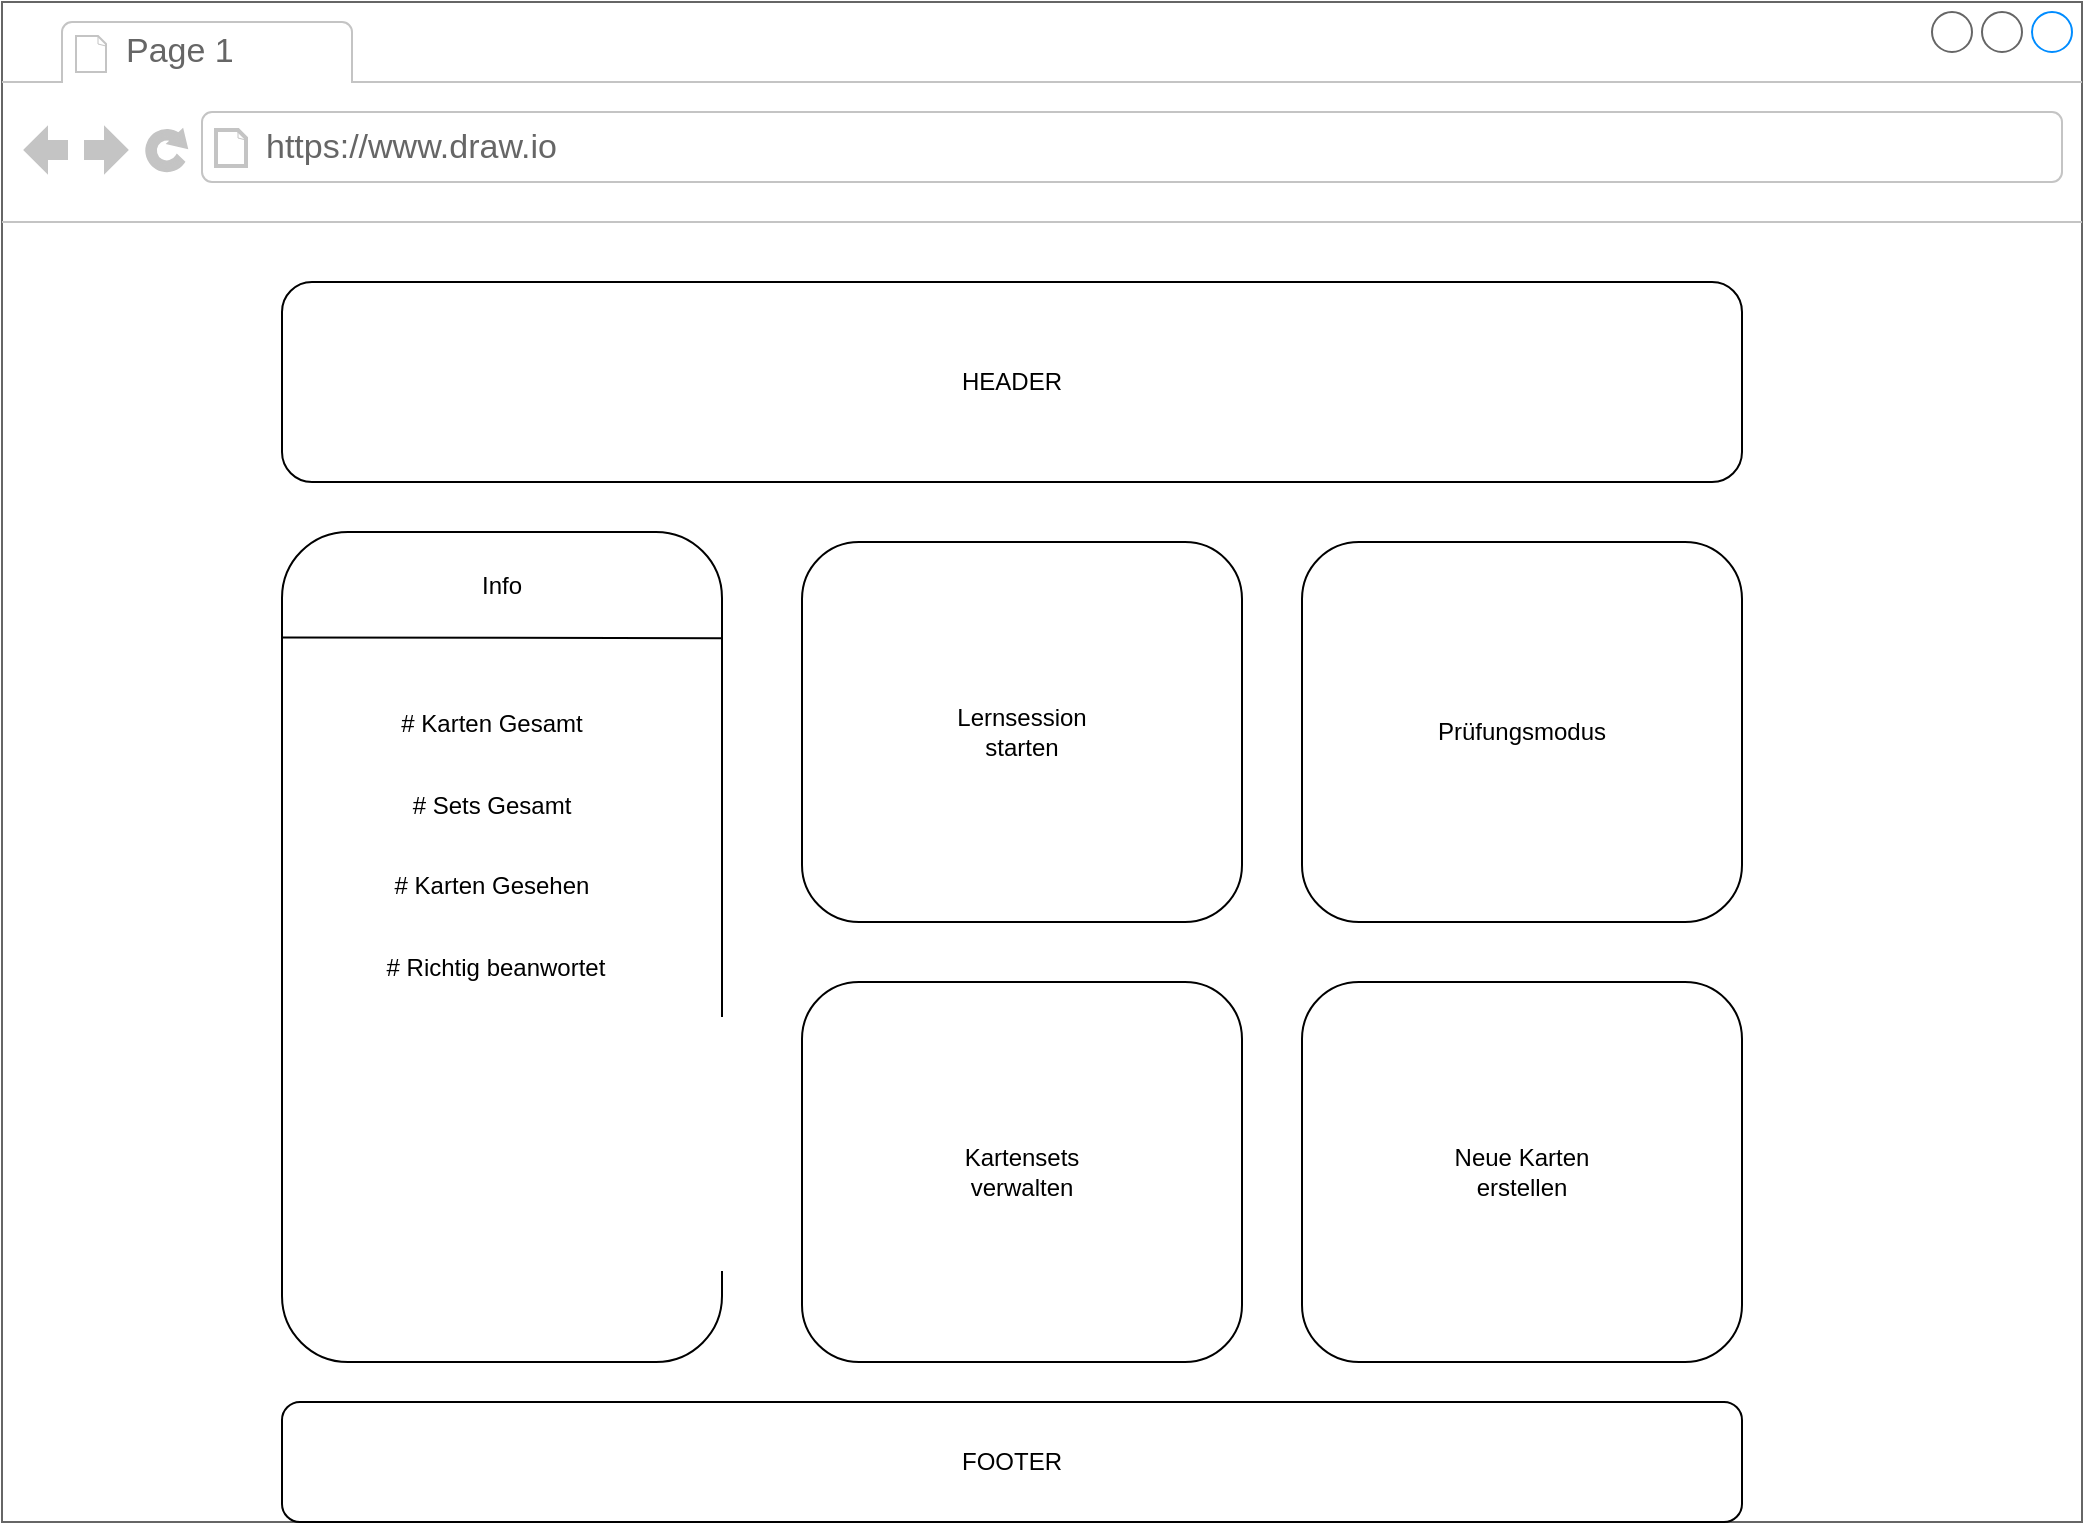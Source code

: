 <mxfile version="28.1.0" pages="10">
  <diagram name="HOME" id="2cc2dc42-3aac-f2a9-1cec-7a8b7cbee084">
    <mxGraphModel dx="2486" dy="876" grid="1" gridSize="10" guides="1" tooltips="1" connect="1" arrows="1" fold="1" page="1" pageScale="1" pageWidth="1100" pageHeight="850" background="#ffffff" math="0" shadow="0">
      <root>
        <mxCell id="0" />
        <mxCell id="1" parent="0" />
        <mxCell id="lS26NjReBYT3FK4ecOSP-8" value="" style="strokeWidth=1;shadow=0;dashed=0;align=center;html=1;shape=mxgraph.mockup.containers.browserWindow;rSize=0;strokeColor=#666666;strokeColor2=#008cff;strokeColor3=#c4c4c4;mainText=,;recursiveResize=0;movable=0;resizable=0;rotatable=0;deletable=0;editable=0;locked=1;connectable=0;" vertex="1" parent="1">
          <mxGeometry x="-1070" y="50" width="1040" height="760" as="geometry" />
        </mxCell>
        <mxCell id="lS26NjReBYT3FK4ecOSP-9" value="Page 1" style="strokeWidth=1;shadow=0;dashed=0;align=center;html=1;shape=mxgraph.mockup.containers.anchor;fontSize=17;fontColor=#666666;align=left;whiteSpace=wrap;" vertex="1" parent="lS26NjReBYT3FK4ecOSP-8">
          <mxGeometry x="60" y="12" width="110" height="26" as="geometry" />
        </mxCell>
        <mxCell id="lS26NjReBYT3FK4ecOSP-10" value="https://www.draw.io" style="strokeWidth=1;shadow=0;dashed=0;align=center;html=1;shape=mxgraph.mockup.containers.anchor;rSize=0;fontSize=17;fontColor=#666666;align=left;" vertex="1" parent="lS26NjReBYT3FK4ecOSP-8">
          <mxGeometry x="130" y="60" width="250" height="26" as="geometry" />
        </mxCell>
        <mxCell id="lS26NjReBYT3FK4ecOSP-11" value="HEADER" style="rounded=1;whiteSpace=wrap;html=1;movable=0;resizable=0;rotatable=0;deletable=0;editable=0;locked=1;connectable=0;" vertex="1" parent="lS26NjReBYT3FK4ecOSP-8">
          <mxGeometry x="140" y="140" width="730" height="100" as="geometry" />
        </mxCell>
        <mxCell id="lS26NjReBYT3FK4ecOSP-12" value="FOOTER" style="rounded=1;whiteSpace=wrap;html=1;movable=0;resizable=0;rotatable=0;deletable=0;editable=0;locked=1;connectable=0;" vertex="1" parent="1">
          <mxGeometry x="-930" y="750" width="730" height="60" as="geometry" />
        </mxCell>
        <mxCell id="WWIaHcj1Z27d5Gn-vPmn-3" value="" style="group;movable=1;resizable=1;rotatable=1;deletable=1;editable=1;locked=0;connectable=1;" vertex="1" connectable="0" parent="1">
          <mxGeometry x="-930" y="315" width="220" height="415" as="geometry" />
        </mxCell>
        <mxCell id="lS26NjReBYT3FK4ecOSP-19" value="" style="rounded=1;whiteSpace=wrap;html=1;" vertex="1" parent="WWIaHcj1Z27d5Gn-vPmn-3">
          <mxGeometry width="220" height="415" as="geometry" />
        </mxCell>
        <mxCell id="lS26NjReBYT3FK4ecOSP-20" value="Info" style="text;html=1;align=center;verticalAlign=middle;whiteSpace=wrap;rounded=0;" vertex="1" parent="WWIaHcj1Z27d5Gn-vPmn-3">
          <mxGeometry x="80" y="12.146" width="60" height="30.366" as="geometry" />
        </mxCell>
        <mxCell id="lS26NjReBYT3FK4ecOSP-21" value="" style="endArrow=none;html=1;rounded=0;entryX=1;entryY=0.128;entryDx=0;entryDy=0;entryPerimeter=0;exitX=0;exitY=0.127;exitDx=0;exitDy=0;exitPerimeter=0;" edge="1" parent="WWIaHcj1Z27d5Gn-vPmn-3" source="lS26NjReBYT3FK4ecOSP-19" target="lS26NjReBYT3FK4ecOSP-19">
          <mxGeometry width="50" height="50" relative="1" as="geometry">
            <mxPoint x="60" y="111.341" as="sourcePoint" />
            <mxPoint x="110" y="60.732" as="targetPoint" />
          </mxGeometry>
        </mxCell>
        <mxCell id="lS26NjReBYT3FK4ecOSP-22" value="# Karten Gesamt" style="text;html=1;align=center;verticalAlign=middle;whiteSpace=wrap;rounded=0;" vertex="1" parent="WWIaHcj1Z27d5Gn-vPmn-3">
          <mxGeometry x="40" y="80.976" width="130" height="30.366" as="geometry" />
        </mxCell>
        <mxCell id="lS26NjReBYT3FK4ecOSP-23" value="# Sets Gesamt" style="text;html=1;align=center;verticalAlign=middle;whiteSpace=wrap;rounded=0;" vertex="1" parent="WWIaHcj1Z27d5Gn-vPmn-3">
          <mxGeometry x="40" y="121.463" width="130" height="30.366" as="geometry" />
        </mxCell>
        <mxCell id="lS26NjReBYT3FK4ecOSP-24" value="# Karten Gesehen" style="text;html=1;align=center;verticalAlign=middle;whiteSpace=wrap;rounded=0;" vertex="1" parent="WWIaHcj1Z27d5Gn-vPmn-3">
          <mxGeometry x="40" y="161.951" width="130" height="30.366" as="geometry" />
        </mxCell>
        <mxCell id="lS26NjReBYT3FK4ecOSP-25" value="# Richtig beanwortet" style="text;html=1;align=center;verticalAlign=middle;whiteSpace=wrap;rounded=0;" vertex="1" parent="WWIaHcj1Z27d5Gn-vPmn-3">
          <mxGeometry x="42" y="202.439" width="130" height="30.366" as="geometry" />
        </mxCell>
        <mxCell id="WWIaHcj1Z27d5Gn-vPmn-2" value="" style="group;movable=1;resizable=1;rotatable=1;deletable=1;editable=1;locked=0;connectable=1;" vertex="1" connectable="0" parent="1">
          <mxGeometry x="-670" y="320" width="470" height="410" as="geometry" />
        </mxCell>
        <mxCell id="lS26NjReBYT3FK4ecOSP-13" value="Lernsession&lt;div&gt;starten&lt;/div&gt;" style="rounded=1;whiteSpace=wrap;html=1;" vertex="1" parent="WWIaHcj1Z27d5Gn-vPmn-2">
          <mxGeometry width="220" height="190" as="geometry" />
        </mxCell>
        <mxCell id="lS26NjReBYT3FK4ecOSP-14" value="Prüfungsmodus" style="rounded=1;whiteSpace=wrap;html=1;" vertex="1" parent="WWIaHcj1Z27d5Gn-vPmn-2">
          <mxGeometry x="250" width="220" height="190" as="geometry" />
        </mxCell>
        <mxCell id="lS26NjReBYT3FK4ecOSP-15" value="Neue Karten&lt;div&gt;erstellen&lt;/div&gt;" style="rounded=1;whiteSpace=wrap;html=1;" vertex="1" parent="WWIaHcj1Z27d5Gn-vPmn-2">
          <mxGeometry x="250" y="220" width="220" height="190" as="geometry" />
        </mxCell>
        <mxCell id="lS26NjReBYT3FK4ecOSP-16" value="Kartensets&lt;div&gt;verwalten&lt;/div&gt;" style="rounded=1;whiteSpace=wrap;html=1;" vertex="1" parent="WWIaHcj1Z27d5Gn-vPmn-2">
          <mxGeometry y="220" width="220" height="190" as="geometry" />
        </mxCell>
      </root>
    </mxGraphModel>
  </diagram>
  <diagram name="LEARN_CHOICE" id="h4WWsDptPAubBa_3dUQs">
    <mxGraphModel dx="2486" dy="876" grid="1" gridSize="10" guides="1" tooltips="1" connect="1" arrows="1" fold="1" page="1" pageScale="1" pageWidth="1100" pageHeight="850" background="#ffffff" math="0" shadow="0">
      <root>
        <mxCell id="g686JJPUqxYWi80olpuL-0" />
        <mxCell id="g686JJPUqxYWi80olpuL-1" parent="g686JJPUqxYWi80olpuL-0" />
        <mxCell id="g686JJPUqxYWi80olpuL-2" value="" style="strokeWidth=1;shadow=0;dashed=0;align=center;html=1;shape=mxgraph.mockup.containers.browserWindow;rSize=0;strokeColor=#666666;strokeColor2=#008cff;strokeColor3=#c4c4c4;mainText=,;recursiveResize=0;movable=0;resizable=0;rotatable=0;deletable=0;editable=0;locked=1;connectable=0;" vertex="1" parent="g686JJPUqxYWi80olpuL-1">
          <mxGeometry x="-1070" y="50" width="1040" height="760" as="geometry" />
        </mxCell>
        <mxCell id="g686JJPUqxYWi80olpuL-3" value="Page 1" style="strokeWidth=1;shadow=0;dashed=0;align=center;html=1;shape=mxgraph.mockup.containers.anchor;fontSize=17;fontColor=#666666;align=left;whiteSpace=wrap;" vertex="1" parent="g686JJPUqxYWi80olpuL-2">
          <mxGeometry x="60" y="12" width="110" height="26" as="geometry" />
        </mxCell>
        <mxCell id="g686JJPUqxYWi80olpuL-4" value="https://www.draw.io" style="strokeWidth=1;shadow=0;dashed=0;align=center;html=1;shape=mxgraph.mockup.containers.anchor;rSize=0;fontSize=17;fontColor=#666666;align=left;" vertex="1" parent="g686JJPUqxYWi80olpuL-2">
          <mxGeometry x="130" y="60" width="250" height="26" as="geometry" />
        </mxCell>
        <mxCell id="g686JJPUqxYWi80olpuL-5" value="HEADER" style="rounded=1;whiteSpace=wrap;html=1;movable=0;resizable=0;rotatable=0;deletable=0;editable=0;locked=1;connectable=0;" vertex="1" parent="g686JJPUqxYWi80olpuL-2">
          <mxGeometry x="140" y="140" width="730" height="100" as="geometry" />
        </mxCell>
        <mxCell id="g686JJPUqxYWi80olpuL-6" value="FOOTER" style="rounded=1;whiteSpace=wrap;html=1;movable=0;resizable=0;rotatable=0;deletable=0;editable=0;locked=1;connectable=0;" vertex="1" parent="g686JJPUqxYWi80olpuL-1">
          <mxGeometry x="-930" y="750" width="730" height="60" as="geometry" />
        </mxCell>
        <mxCell id="g686JJPUqxYWi80olpuL-7" value="" style="group;movable=1;resizable=1;rotatable=1;deletable=1;editable=1;locked=0;connectable=1;" vertex="1" connectable="0" parent="g686JJPUqxYWi80olpuL-1">
          <mxGeometry x="-930" y="315" width="220" height="415" as="geometry" />
        </mxCell>
        <mxCell id="g686JJPUqxYWi80olpuL-8" value="" style="rounded=1;whiteSpace=wrap;html=1;" vertex="1" parent="g686JJPUqxYWi80olpuL-7">
          <mxGeometry width="220" height="415" as="geometry" />
        </mxCell>
        <mxCell id="g686JJPUqxYWi80olpuL-9" value="Info" style="text;html=1;align=center;verticalAlign=middle;whiteSpace=wrap;rounded=0;" vertex="1" parent="g686JJPUqxYWi80olpuL-7">
          <mxGeometry x="80" y="12.146" width="60" height="30.366" as="geometry" />
        </mxCell>
        <mxCell id="g686JJPUqxYWi80olpuL-10" value="" style="endArrow=none;html=1;rounded=0;entryX=1;entryY=0.128;entryDx=0;entryDy=0;entryPerimeter=0;exitX=0;exitY=0.127;exitDx=0;exitDy=0;exitPerimeter=0;" edge="1" parent="g686JJPUqxYWi80olpuL-7" source="g686JJPUqxYWi80olpuL-8" target="g686JJPUqxYWi80olpuL-8">
          <mxGeometry width="50" height="50" relative="1" as="geometry">
            <mxPoint x="60" y="111.341" as="sourcePoint" />
            <mxPoint x="110" y="60.732" as="targetPoint" />
          </mxGeometry>
        </mxCell>
        <mxCell id="g686JJPUqxYWi80olpuL-11" value="Frage 2 / 30" style="text;html=1;align=center;verticalAlign=middle;whiteSpace=wrap;rounded=0;" vertex="1" parent="g686JJPUqxYWi80olpuL-7">
          <mxGeometry x="40" y="80.976" width="130" height="30.366" as="geometry" />
        </mxCell>
        <mxCell id="g686JJPUqxYWi80olpuL-12" value="Set" style="text;html=1;align=center;verticalAlign=middle;whiteSpace=wrap;rounded=0;" vertex="1" parent="g686JJPUqxYWi80olpuL-7">
          <mxGeometry x="40" y="121.463" width="130" height="30.366" as="geometry" />
        </mxCell>
        <mxCell id="g686JJPUqxYWi80olpuL-13" value="# Unbeantwortet" style="text;html=1;align=center;verticalAlign=middle;whiteSpace=wrap;rounded=0;" vertex="1" parent="g686JJPUqxYWi80olpuL-7">
          <mxGeometry x="40" y="161.951" width="130" height="30.366" as="geometry" />
        </mxCell>
        <mxCell id="g686JJPUqxYWi80olpuL-14" value="# Richtig beanwortet" style="text;html=1;align=center;verticalAlign=middle;whiteSpace=wrap;rounded=0;" vertex="1" parent="g686JJPUqxYWi80olpuL-7">
          <mxGeometry x="42" y="202.439" width="130" height="30.366" as="geometry" />
        </mxCell>
        <mxCell id="g686JJPUqxYWi80olpuL-16" value="Frage" style="rounded=1;whiteSpace=wrap;html=1;" vertex="1" parent="g686JJPUqxYWi80olpuL-1">
          <mxGeometry x="-670" y="320" width="470" height="150" as="geometry" />
        </mxCell>
        <mxCell id="x9k2J0o1TWh3pBCUnBWo-0" value="" style="rounded=1;whiteSpace=wrap;html=1;" vertex="1" parent="g686JJPUqxYWi80olpuL-1">
          <mxGeometry x="-670" y="490" width="470" height="240" as="geometry" />
        </mxCell>
        <mxCell id="x9k2J0o1TWh3pBCUnBWo-12" value="Single Choide / Multiple Choice" style="text;html=1;align=center;verticalAlign=middle;whiteSpace=wrap;rounded=0;" vertex="1" parent="g686JJPUqxYWi80olpuL-1">
          <mxGeometry x="-640" y="510" width="170" height="30" as="geometry" />
        </mxCell>
        <mxCell id="x9k2J0o1TWh3pBCUnBWo-11" value="" style="group" vertex="1" connectable="0" parent="g686JJPUqxYWi80olpuL-1">
          <mxGeometry x="-640" y="550" width="410" height="100" as="geometry" />
        </mxCell>
        <mxCell id="x9k2J0o1TWh3pBCUnBWo-2" value="Setting 1" style="text;strokeColor=none;align=left;verticalAlign=middle;spacingLeft=27;spacingRight=10;overflow=hidden;points=[[0,0.5],[1,0.5]];portConstraint=eastwest;rotatable=0;whiteSpace=wrap;html=1;fillColor=none;fontColor=inherit;fontSize=17;" vertex="1" parent="x9k2J0o1TWh3pBCUnBWo-11">
          <mxGeometry width="410" height="25" as="geometry" />
        </mxCell>
        <mxCell id="x9k2J0o1TWh3pBCUnBWo-3" value="" style="shape=ellipse;resizable=0;fillColor=#EEEEEE;strokeColor=#999999;gradientColor=#cccccc;html=1;" vertex="1" parent="x9k2J0o1TWh3pBCUnBWo-2">
          <mxGeometry y="0.5" width="15" height="15" relative="1" as="geometry">
            <mxPoint x="8" y="-7.5" as="offset" />
          </mxGeometry>
        </mxCell>
        <mxCell id="x9k2J0o1TWh3pBCUnBWo-4" value="Setting 2" style="text;strokeColor=none;align=left;verticalAlign=middle;spacingLeft=27;spacingRight=10;overflow=hidden;points=[[0,0.5],[1,0.5]];portConstraint=eastwest;rotatable=0;whiteSpace=wrap;html=1;rSize=5;fillColor=none;fontColor=inherit;fontSize=17;" vertex="1" parent="x9k2J0o1TWh3pBCUnBWo-11">
          <mxGeometry y="25" width="410" height="25" as="geometry" />
        </mxCell>
        <mxCell id="x9k2J0o1TWh3pBCUnBWo-5" value="" style="shape=ellipse;resizable=0;fillColor=#EEEEEE;strokeColor=#999999;gradientColor=#cccccc;html=1;" vertex="1" parent="x9k2J0o1TWh3pBCUnBWo-4">
          <mxGeometry y="0.5" width="15" height="15" relative="1" as="geometry">
            <mxPoint x="8" y="-7.5" as="offset" />
          </mxGeometry>
        </mxCell>
        <mxCell id="x9k2J0o1TWh3pBCUnBWo-6" value="Setting 3" style="text;strokeColor=none;align=left;verticalAlign=middle;spacingLeft=27;spacingRight=10;overflow=hidden;points=[[0,0.5],[1,0.5]];portConstraint=eastwest;rotatable=0;whiteSpace=wrap;html=1;rSize=5;fillColor=none;fontColor=#008CFF;fontSize=17;" vertex="1" parent="x9k2J0o1TWh3pBCUnBWo-11">
          <mxGeometry y="50" width="410" height="25" as="geometry" />
        </mxCell>
        <mxCell id="x9k2J0o1TWh3pBCUnBWo-7" value="" style="shape=ellipse;resizable=0;fillColor=#AAAAAA;gradientColor=#666666;strokeColor=#444444;html=1;" vertex="1" parent="x9k2J0o1TWh3pBCUnBWo-6">
          <mxGeometry y="0.5" width="15" height="15" relative="1" as="geometry">
            <mxPoint x="8" y="-7.5" as="offset" />
          </mxGeometry>
        </mxCell>
        <mxCell id="x9k2J0o1TWh3pBCUnBWo-8" value="" style="shape=ellipse;resizable=0;fillColor=#444444;strokeColor=none;html=1;" vertex="1" parent="x9k2J0o1TWh3pBCUnBWo-7">
          <mxGeometry x="0.2" y="0.2" width="9" height="9" relative="1" as="geometry" />
        </mxCell>
        <mxCell id="x9k2J0o1TWh3pBCUnBWo-9" value="Setting 4" style="text;strokeColor=none;align=left;verticalAlign=middle;spacingLeft=27;spacingRight=10;overflow=hidden;points=[[0,0.5],[1,0.5]];portConstraint=eastwest;rotatable=0;whiteSpace=wrap;html=1;fillColor=none;fontColor=inherit;fontSize=17;" vertex="1" parent="x9k2J0o1TWh3pBCUnBWo-11">
          <mxGeometry y="75" width="410" height="25" as="geometry" />
        </mxCell>
        <mxCell id="x9k2J0o1TWh3pBCUnBWo-10" value="" style="shape=ellipse;resizable=0;fillColor=#EEEEEE;strokeColor=#999999;gradientColor=#cccccc;html=1;" vertex="1" parent="x9k2J0o1TWh3pBCUnBWo-9">
          <mxGeometry y="0.5" width="15" height="15" relative="1" as="geometry">
            <mxPoint x="8" y="-7.5" as="offset" />
          </mxGeometry>
        </mxCell>
        <mxCell id="4YZ_qwDR_xWHJj1B5da3-0" value="Beantworten" style="strokeWidth=1;shadow=0;dashed=0;align=center;html=1;shape=mxgraph.mockup.buttons.button;strokeColor=#666666;fontColor=#ffffff;mainText=;buttonStyle=round;fontSize=17;fontStyle=1;fillColor=#66CC00;whiteSpace=wrap;" vertex="1" parent="g686JJPUqxYWi80olpuL-1">
          <mxGeometry x="-380" y="680" width="150" height="30" as="geometry" />
        </mxCell>
        <mxCell id="4YZ_qwDR_xWHJj1B5da3-1" value="Antwort zeigen" style="strokeWidth=1;shadow=0;dashed=0;align=center;html=1;shape=mxgraph.mockup.buttons.button;strokeColor=#666666;fontColor=#ffffff;mainText=;buttonStyle=round;fontSize=17;fontStyle=1;fillColor=#008cff;whiteSpace=wrap;" vertex="1" parent="g686JJPUqxYWi80olpuL-1">
          <mxGeometry x="-640" y="680" width="150" height="30" as="geometry" />
        </mxCell>
        <mxCell id="4YZ_qwDR_xWHJj1B5da3-2" value="Zurück" style="strokeWidth=1;shadow=0;dashed=0;align=center;html=1;shape=mxgraph.mockup.buttons.button;strokeColor=#666666;fontColor=#000000;mainText=;buttonStyle=round;fontSize=12;fontStyle=1;fillColor=#E6E6E6;whiteSpace=wrap;" vertex="1" parent="g686JJPUqxYWi80olpuL-1">
          <mxGeometry x="-640" y="440" width="110" height="20" as="geometry" />
        </mxCell>
        <mxCell id="4YZ_qwDR_xWHJj1B5da3-3" value="Vor" style="strokeWidth=1;shadow=0;dashed=0;align=center;html=1;shape=mxgraph.mockup.buttons.button;strokeColor=#000000;fontColor=#000000;mainText=;buttonStyle=round;fontSize=12;fontStyle=1;fillColor=#E6E6E6;whiteSpace=wrap;" vertex="1" parent="g686JJPUqxYWi80olpuL-1">
          <mxGeometry x="-340" y="440" width="110" height="20" as="geometry" />
        </mxCell>
      </root>
    </mxGraphModel>
  </diagram>
  <diagram name="LEARN_TEXT_INPUT" id="nEpYVkVKjzSZZLihuepT">
    <mxGraphModel dx="2486" dy="876" grid="1" gridSize="10" guides="1" tooltips="1" connect="1" arrows="1" fold="1" page="1" pageScale="1" pageWidth="1100" pageHeight="850" background="#ffffff" math="0" shadow="0">
      <root>
        <mxCell id="odBjd3KjWxoHz5j5FbnU-0" />
        <mxCell id="odBjd3KjWxoHz5j5FbnU-1" parent="odBjd3KjWxoHz5j5FbnU-0" />
        <mxCell id="odBjd3KjWxoHz5j5FbnU-2" value="" style="strokeWidth=1;shadow=0;dashed=0;align=center;html=1;shape=mxgraph.mockup.containers.browserWindow;rSize=0;strokeColor=#666666;strokeColor2=#008cff;strokeColor3=#c4c4c4;mainText=,;recursiveResize=0;movable=0;resizable=0;rotatable=0;deletable=0;editable=0;locked=1;connectable=0;" vertex="1" parent="odBjd3KjWxoHz5j5FbnU-1">
          <mxGeometry x="-1070" y="50" width="1040" height="760" as="geometry" />
        </mxCell>
        <mxCell id="odBjd3KjWxoHz5j5FbnU-3" value="Page 1" style="strokeWidth=1;shadow=0;dashed=0;align=center;html=1;shape=mxgraph.mockup.containers.anchor;fontSize=17;fontColor=#666666;align=left;whiteSpace=wrap;" vertex="1" parent="odBjd3KjWxoHz5j5FbnU-2">
          <mxGeometry x="60" y="12" width="110" height="26" as="geometry" />
        </mxCell>
        <mxCell id="odBjd3KjWxoHz5j5FbnU-4" value="https://www.draw.io" style="strokeWidth=1;shadow=0;dashed=0;align=center;html=1;shape=mxgraph.mockup.containers.anchor;rSize=0;fontSize=17;fontColor=#666666;align=left;" vertex="1" parent="odBjd3KjWxoHz5j5FbnU-2">
          <mxGeometry x="130" y="60" width="250" height="26" as="geometry" />
        </mxCell>
        <mxCell id="odBjd3KjWxoHz5j5FbnU-5" value="HEADER" style="rounded=1;whiteSpace=wrap;html=1;movable=0;resizable=0;rotatable=0;deletable=0;editable=0;locked=1;connectable=0;" vertex="1" parent="odBjd3KjWxoHz5j5FbnU-2">
          <mxGeometry x="140" y="140" width="730" height="100" as="geometry" />
        </mxCell>
        <mxCell id="odBjd3KjWxoHz5j5FbnU-6" value="FOOTER" style="rounded=1;whiteSpace=wrap;html=1;movable=0;resizable=0;rotatable=0;deletable=0;editable=0;locked=1;connectable=0;" vertex="1" parent="odBjd3KjWxoHz5j5FbnU-1">
          <mxGeometry x="-930" y="750" width="730" height="60" as="geometry" />
        </mxCell>
        <mxCell id="odBjd3KjWxoHz5j5FbnU-7" value="" style="group;movable=1;resizable=1;rotatable=1;deletable=1;editable=1;locked=0;connectable=1;" vertex="1" connectable="0" parent="odBjd3KjWxoHz5j5FbnU-1">
          <mxGeometry x="-930" y="315" width="220" height="415" as="geometry" />
        </mxCell>
        <mxCell id="odBjd3KjWxoHz5j5FbnU-8" value="" style="rounded=1;whiteSpace=wrap;html=1;" vertex="1" parent="odBjd3KjWxoHz5j5FbnU-7">
          <mxGeometry width="220" height="415" as="geometry" />
        </mxCell>
        <mxCell id="odBjd3KjWxoHz5j5FbnU-9" value="Info" style="text;html=1;align=center;verticalAlign=middle;whiteSpace=wrap;rounded=0;" vertex="1" parent="odBjd3KjWxoHz5j5FbnU-7">
          <mxGeometry x="80" y="12.146" width="60" height="30.366" as="geometry" />
        </mxCell>
        <mxCell id="odBjd3KjWxoHz5j5FbnU-10" value="" style="endArrow=none;html=1;rounded=0;entryX=1;entryY=0.128;entryDx=0;entryDy=0;entryPerimeter=0;exitX=0;exitY=0.127;exitDx=0;exitDy=0;exitPerimeter=0;" edge="1" parent="odBjd3KjWxoHz5j5FbnU-7" source="odBjd3KjWxoHz5j5FbnU-8" target="odBjd3KjWxoHz5j5FbnU-8">
          <mxGeometry width="50" height="50" relative="1" as="geometry">
            <mxPoint x="60" y="111.341" as="sourcePoint" />
            <mxPoint x="110" y="60.732" as="targetPoint" />
          </mxGeometry>
        </mxCell>
        <mxCell id="odBjd3KjWxoHz5j5FbnU-11" value="Frage 2 / 30" style="text;html=1;align=center;verticalAlign=middle;whiteSpace=wrap;rounded=0;" vertex="1" parent="odBjd3KjWxoHz5j5FbnU-7">
          <mxGeometry x="40" y="80.976" width="130" height="30.366" as="geometry" />
        </mxCell>
        <mxCell id="odBjd3KjWxoHz5j5FbnU-12" value="Set" style="text;html=1;align=center;verticalAlign=middle;whiteSpace=wrap;rounded=0;" vertex="1" parent="odBjd3KjWxoHz5j5FbnU-7">
          <mxGeometry x="40" y="121.463" width="130" height="30.366" as="geometry" />
        </mxCell>
        <mxCell id="odBjd3KjWxoHz5j5FbnU-13" value="# Unbeantwortet" style="text;html=1;align=center;verticalAlign=middle;whiteSpace=wrap;rounded=0;" vertex="1" parent="odBjd3KjWxoHz5j5FbnU-7">
          <mxGeometry x="40" y="161.951" width="130" height="30.366" as="geometry" />
        </mxCell>
        <mxCell id="odBjd3KjWxoHz5j5FbnU-14" value="# Richtig beanwortet" style="text;html=1;align=center;verticalAlign=middle;whiteSpace=wrap;rounded=0;" vertex="1" parent="odBjd3KjWxoHz5j5FbnU-7">
          <mxGeometry x="42" y="202.439" width="130" height="30.366" as="geometry" />
        </mxCell>
        <mxCell id="odBjd3KjWxoHz5j5FbnU-15" value="Frage" style="rounded=1;whiteSpace=wrap;html=1;" vertex="1" parent="odBjd3KjWxoHz5j5FbnU-1">
          <mxGeometry x="-670" y="320" width="470" height="150" as="geometry" />
        </mxCell>
        <mxCell id="odBjd3KjWxoHz5j5FbnU-16" value="" style="rounded=1;whiteSpace=wrap;html=1;" vertex="1" parent="odBjd3KjWxoHz5j5FbnU-1">
          <mxGeometry x="-670" y="490" width="470" height="240" as="geometry" />
        </mxCell>
        <mxCell id="odBjd3KjWxoHz5j5FbnU-17" value="Text Input" style="text;html=1;align=center;verticalAlign=middle;whiteSpace=wrap;rounded=0;" vertex="1" parent="odBjd3KjWxoHz5j5FbnU-1">
          <mxGeometry x="-640" y="510" width="70" height="30" as="geometry" />
        </mxCell>
        <mxCell id="odBjd3KjWxoHz5j5FbnU-28" value="Beantworten" style="strokeWidth=1;shadow=0;dashed=0;align=center;html=1;shape=mxgraph.mockup.buttons.button;strokeColor=#666666;fontColor=#ffffff;mainText=;buttonStyle=round;fontSize=17;fontStyle=1;fillColor=#66CC00;whiteSpace=wrap;" vertex="1" parent="odBjd3KjWxoHz5j5FbnU-1">
          <mxGeometry x="-380" y="680" width="150" height="30" as="geometry" />
        </mxCell>
        <mxCell id="odBjd3KjWxoHz5j5FbnU-29" value="Antwort zeigen" style="strokeWidth=1;shadow=0;dashed=0;align=center;html=1;shape=mxgraph.mockup.buttons.button;strokeColor=#666666;fontColor=#ffffff;mainText=;buttonStyle=round;fontSize=17;fontStyle=1;fillColor=#008cff;whiteSpace=wrap;" vertex="1" parent="odBjd3KjWxoHz5j5FbnU-1">
          <mxGeometry x="-640" y="680" width="150" height="30" as="geometry" />
        </mxCell>
        <mxCell id="odBjd3KjWxoHz5j5FbnU-30" value="Zurück" style="strokeWidth=1;shadow=0;dashed=0;align=center;html=1;shape=mxgraph.mockup.buttons.button;strokeColor=#666666;fontColor=#000000;mainText=;buttonStyle=round;fontSize=12;fontStyle=1;fillColor=#E6E6E6;whiteSpace=wrap;" vertex="1" parent="odBjd3KjWxoHz5j5FbnU-1">
          <mxGeometry x="-640" y="440" width="110" height="20" as="geometry" />
        </mxCell>
        <mxCell id="odBjd3KjWxoHz5j5FbnU-31" value="Vor" style="strokeWidth=1;shadow=0;dashed=0;align=center;html=1;shape=mxgraph.mockup.buttons.button;strokeColor=#000000;fontColor=#000000;mainText=;buttonStyle=round;fontSize=12;fontStyle=1;fillColor=#E6E6E6;whiteSpace=wrap;" vertex="1" parent="odBjd3KjWxoHz5j5FbnU-1">
          <mxGeometry x="-340" y="440" width="110" height="20" as="geometry" />
        </mxCell>
        <mxCell id="AyLFzLLLBsfagyZSegvA-0" value="" style="rounded=0;whiteSpace=wrap;html=1;fillColor=#f5f5f5;fontColor=#333333;strokeColor=#666666;" vertex="1" parent="odBjd3KjWxoHz5j5FbnU-1">
          <mxGeometry x="-640" y="550" width="410" height="30" as="geometry" />
        </mxCell>
      </root>
    </mxGraphModel>
  </diagram>
  <diagram name="EXAM" id="VDM8zCTGqV6Vmpzvn3Ji">
    <mxGraphModel dx="2486" dy="876" grid="1" gridSize="10" guides="1" tooltips="1" connect="1" arrows="1" fold="1" page="1" pageScale="1" pageWidth="1100" pageHeight="850" background="#ffffff" math="0" shadow="0">
      <root>
        <mxCell id="-BpMDB9bcqknDMVPrAjm-0" />
        <mxCell id="-BpMDB9bcqknDMVPrAjm-1" parent="-BpMDB9bcqknDMVPrAjm-0" />
        <mxCell id="-BpMDB9bcqknDMVPrAjm-2" value="" style="strokeWidth=1;shadow=0;dashed=0;align=center;html=1;shape=mxgraph.mockup.containers.browserWindow;rSize=0;strokeColor=#666666;strokeColor2=#008cff;strokeColor3=#c4c4c4;mainText=,;recursiveResize=0;movable=0;resizable=0;rotatable=0;deletable=0;editable=0;locked=1;connectable=0;" vertex="1" parent="-BpMDB9bcqknDMVPrAjm-1">
          <mxGeometry x="-1070" y="50" width="1040" height="760" as="geometry" />
        </mxCell>
        <mxCell id="-BpMDB9bcqknDMVPrAjm-3" value="Page 1" style="strokeWidth=1;shadow=0;dashed=0;align=center;html=1;shape=mxgraph.mockup.containers.anchor;fontSize=17;fontColor=#666666;align=left;whiteSpace=wrap;" vertex="1" parent="-BpMDB9bcqknDMVPrAjm-2">
          <mxGeometry x="60" y="12" width="110" height="26" as="geometry" />
        </mxCell>
        <mxCell id="-BpMDB9bcqknDMVPrAjm-4" value="https://www.draw.io" style="strokeWidth=1;shadow=0;dashed=0;align=center;html=1;shape=mxgraph.mockup.containers.anchor;rSize=0;fontSize=17;fontColor=#666666;align=left;" vertex="1" parent="-BpMDB9bcqknDMVPrAjm-2">
          <mxGeometry x="130" y="60" width="250" height="26" as="geometry" />
        </mxCell>
        <mxCell id="-BpMDB9bcqknDMVPrAjm-5" value="HEADER" style="rounded=1;whiteSpace=wrap;html=1;movable=0;resizable=0;rotatable=0;deletable=0;editable=0;locked=1;connectable=0;" vertex="1" parent="-BpMDB9bcqknDMVPrAjm-2">
          <mxGeometry x="140" y="140" width="730" height="100" as="geometry" />
        </mxCell>
        <mxCell id="-BpMDB9bcqknDMVPrAjm-6" value="FOOTER" style="rounded=1;whiteSpace=wrap;html=1;movable=0;resizable=0;rotatable=0;deletable=0;editable=0;locked=1;connectable=0;" vertex="1" parent="-BpMDB9bcqknDMVPrAjm-1">
          <mxGeometry x="-930" y="750" width="730" height="60" as="geometry" />
        </mxCell>
        <mxCell id="-BpMDB9bcqknDMVPrAjm-7" value="" style="group;movable=1;resizable=1;rotatable=1;deletable=1;editable=1;locked=0;connectable=1;" vertex="1" connectable="0" parent="-BpMDB9bcqknDMVPrAjm-1">
          <mxGeometry x="-930" y="315" width="220" height="415" as="geometry" />
        </mxCell>
        <mxCell id="-BpMDB9bcqknDMVPrAjm-8" value="" style="rounded=1;whiteSpace=wrap;html=1;" vertex="1" parent="-BpMDB9bcqknDMVPrAjm-7">
          <mxGeometry width="220" height="415" as="geometry" />
        </mxCell>
        <mxCell id="-BpMDB9bcqknDMVPrAjm-9" value="Info" style="text;html=1;align=center;verticalAlign=middle;whiteSpace=wrap;rounded=0;" vertex="1" parent="-BpMDB9bcqknDMVPrAjm-7">
          <mxGeometry x="80" y="12.146" width="60" height="30.366" as="geometry" />
        </mxCell>
        <mxCell id="-BpMDB9bcqknDMVPrAjm-10" value="" style="endArrow=none;html=1;rounded=0;entryX=1;entryY=0.128;entryDx=0;entryDy=0;entryPerimeter=0;exitX=0;exitY=0.127;exitDx=0;exitDy=0;exitPerimeter=0;" edge="1" parent="-BpMDB9bcqknDMVPrAjm-7" source="-BpMDB9bcqknDMVPrAjm-8" target="-BpMDB9bcqknDMVPrAjm-8">
          <mxGeometry width="50" height="50" relative="1" as="geometry">
            <mxPoint x="60" y="111.341" as="sourcePoint" />
            <mxPoint x="110" y="60.732" as="targetPoint" />
          </mxGeometry>
        </mxCell>
        <mxCell id="-BpMDB9bcqknDMVPrAjm-11" value="Frage 2 / 30" style="text;html=1;align=center;verticalAlign=middle;whiteSpace=wrap;rounded=0;" vertex="1" parent="-BpMDB9bcqknDMVPrAjm-7">
          <mxGeometry x="40" y="80.976" width="130" height="30.366" as="geometry" />
        </mxCell>
        <mxCell id="-BpMDB9bcqknDMVPrAjm-12" value="Set" style="text;html=1;align=center;verticalAlign=middle;whiteSpace=wrap;rounded=0;" vertex="1" parent="-BpMDB9bcqknDMVPrAjm-7">
          <mxGeometry x="40" y="121.463" width="130" height="30.366" as="geometry" />
        </mxCell>
        <mxCell id="-BpMDB9bcqknDMVPrAjm-13" value="Restzeit: 24:40" style="text;html=1;align=center;verticalAlign=middle;whiteSpace=wrap;rounded=0;" vertex="1" parent="-BpMDB9bcqknDMVPrAjm-7">
          <mxGeometry x="40" y="161.951" width="130" height="30.366" as="geometry" />
        </mxCell>
        <mxCell id="00AVGnOC-NmgCUUlpxsD-7" value="# Unbeantwortet" style="text;html=1;align=center;verticalAlign=middle;whiteSpace=wrap;rounded=0;" vertex="1" parent="-BpMDB9bcqknDMVPrAjm-7">
          <mxGeometry x="40" y="207.5" width="130" height="30.366" as="geometry" />
        </mxCell>
        <mxCell id="-BpMDB9bcqknDMVPrAjm-15" value="Frage" style="rounded=1;whiteSpace=wrap;html=1;" vertex="1" parent="-BpMDB9bcqknDMVPrAjm-1">
          <mxGeometry x="-670" y="320" width="470" height="150" as="geometry" />
        </mxCell>
        <mxCell id="-BpMDB9bcqknDMVPrAjm-16" value="" style="rounded=1;whiteSpace=wrap;html=1;" vertex="1" parent="-BpMDB9bcqknDMVPrAjm-1">
          <mxGeometry x="-670" y="490" width="470" height="240" as="geometry" />
        </mxCell>
        <mxCell id="-BpMDB9bcqknDMVPrAjm-17" value="Text Input / Choice" style="text;html=1;align=center;verticalAlign=middle;whiteSpace=wrap;rounded=0;" vertex="1" parent="-BpMDB9bcqknDMVPrAjm-1">
          <mxGeometry x="-640" y="510" width="120" height="30" as="geometry" />
        </mxCell>
        <mxCell id="-BpMDB9bcqknDMVPrAjm-18" value="Beantworten" style="strokeWidth=1;shadow=0;dashed=0;align=center;html=1;shape=mxgraph.mockup.buttons.button;strokeColor=#666666;fontColor=#ffffff;mainText=;buttonStyle=round;fontSize=17;fontStyle=1;fillColor=#66CC00;whiteSpace=wrap;" vertex="1" parent="-BpMDB9bcqknDMVPrAjm-1">
          <mxGeometry x="-380" y="680" width="150" height="30" as="geometry" />
        </mxCell>
        <mxCell id="-BpMDB9bcqknDMVPrAjm-20" value="Zurück" style="strokeWidth=1;shadow=0;dashed=0;align=center;html=1;shape=mxgraph.mockup.buttons.button;strokeColor=#666666;fontColor=#000000;mainText=;buttonStyle=round;fontSize=12;fontStyle=1;fillColor=#E6E6E6;whiteSpace=wrap;" vertex="1" parent="-BpMDB9bcqknDMVPrAjm-1">
          <mxGeometry x="-640" y="440" width="110" height="20" as="geometry" />
        </mxCell>
        <mxCell id="-BpMDB9bcqknDMVPrAjm-21" value="Vor" style="strokeWidth=1;shadow=0;dashed=0;align=center;html=1;shape=mxgraph.mockup.buttons.button;strokeColor=#000000;fontColor=#000000;mainText=;buttonStyle=round;fontSize=12;fontStyle=1;fillColor=#E6E6E6;whiteSpace=wrap;" vertex="1" parent="-BpMDB9bcqknDMVPrAjm-1">
          <mxGeometry x="-340" y="440" width="110" height="20" as="geometry" />
        </mxCell>
        <mxCell id="-BpMDB9bcqknDMVPrAjm-22" value="" style="rounded=0;whiteSpace=wrap;html=1;fillColor=#f5f5f5;fontColor=#333333;strokeColor=#666666;" vertex="1" parent="-BpMDB9bcqknDMVPrAjm-1">
          <mxGeometry x="-640" y="550" width="410" height="30" as="geometry" />
        </mxCell>
      </root>
    </mxGraphModel>
  </diagram>
  <diagram name="RESULT" id="zPE_jK8hhUrW4Esqch5E">
    <mxGraphModel dx="2486" dy="876" grid="1" gridSize="10" guides="1" tooltips="1" connect="1" arrows="1" fold="1" page="1" pageScale="1" pageWidth="1100" pageHeight="850" background="#ffffff" math="0" shadow="0">
      <root>
        <mxCell id="PD2BTKRJf3DzSjDTC1I9-0" />
        <mxCell id="PD2BTKRJf3DzSjDTC1I9-1" parent="PD2BTKRJf3DzSjDTC1I9-0" />
        <mxCell id="PD2BTKRJf3DzSjDTC1I9-2" value="" style="strokeWidth=1;shadow=0;dashed=0;align=center;html=1;shape=mxgraph.mockup.containers.browserWindow;rSize=0;strokeColor=#666666;strokeColor2=#008cff;strokeColor3=#c4c4c4;mainText=,;recursiveResize=0;movable=0;resizable=0;rotatable=0;deletable=0;editable=0;locked=1;connectable=0;" vertex="1" parent="PD2BTKRJf3DzSjDTC1I9-1">
          <mxGeometry x="-1070" y="50" width="1040" height="760" as="geometry" />
        </mxCell>
        <mxCell id="PD2BTKRJf3DzSjDTC1I9-3" value="Page 1" style="strokeWidth=1;shadow=0;dashed=0;align=center;html=1;shape=mxgraph.mockup.containers.anchor;fontSize=17;fontColor=#666666;align=left;whiteSpace=wrap;" vertex="1" parent="PD2BTKRJf3DzSjDTC1I9-2">
          <mxGeometry x="60" y="12" width="110" height="26" as="geometry" />
        </mxCell>
        <mxCell id="PD2BTKRJf3DzSjDTC1I9-4" value="https://www.draw.io" style="strokeWidth=1;shadow=0;dashed=0;align=center;html=1;shape=mxgraph.mockup.containers.anchor;rSize=0;fontSize=17;fontColor=#666666;align=left;" vertex="1" parent="PD2BTKRJf3DzSjDTC1I9-2">
          <mxGeometry x="130" y="60" width="250" height="26" as="geometry" />
        </mxCell>
        <mxCell id="PD2BTKRJf3DzSjDTC1I9-5" value="HEADER" style="rounded=1;whiteSpace=wrap;html=1;movable=0;resizable=0;rotatable=0;deletable=0;editable=0;locked=1;connectable=0;" vertex="1" parent="PD2BTKRJf3DzSjDTC1I9-2">
          <mxGeometry x="140" y="140" width="730" height="100" as="geometry" />
        </mxCell>
        <mxCell id="PD2BTKRJf3DzSjDTC1I9-6" value="FOOTER" style="rounded=1;whiteSpace=wrap;html=1;movable=0;resizable=0;rotatable=0;deletable=0;editable=0;locked=1;connectable=0;" vertex="1" parent="PD2BTKRJf3DzSjDTC1I9-1">
          <mxGeometry x="-930" y="750" width="730" height="60" as="geometry" />
        </mxCell>
        <mxCell id="PD2BTKRJf3DzSjDTC1I9-7" value="" style="group;movable=1;resizable=1;rotatable=1;deletable=1;editable=1;locked=0;connectable=1;" vertex="1" connectable="0" parent="PD2BTKRJf3DzSjDTC1I9-1">
          <mxGeometry x="-930" y="315" width="220" height="415" as="geometry" />
        </mxCell>
        <mxCell id="PD2BTKRJf3DzSjDTC1I9-8" value="" style="rounded=1;whiteSpace=wrap;html=1;" vertex="1" parent="PD2BTKRJf3DzSjDTC1I9-7">
          <mxGeometry width="220" height="415" as="geometry" />
        </mxCell>
        <mxCell id="PD2BTKRJf3DzSjDTC1I9-9" value="Info" style="text;html=1;align=center;verticalAlign=middle;whiteSpace=wrap;rounded=0;" vertex="1" parent="PD2BTKRJf3DzSjDTC1I9-7">
          <mxGeometry x="80" y="12.146" width="60" height="30.366" as="geometry" />
        </mxCell>
        <mxCell id="PD2BTKRJf3DzSjDTC1I9-10" value="" style="endArrow=none;html=1;rounded=0;entryX=1;entryY=0.128;entryDx=0;entryDy=0;entryPerimeter=0;exitX=0;exitY=0.127;exitDx=0;exitDy=0;exitPerimeter=0;" edge="1" parent="PD2BTKRJf3DzSjDTC1I9-7" source="PD2BTKRJf3DzSjDTC1I9-8" target="PD2BTKRJf3DzSjDTC1I9-8">
          <mxGeometry width="50" height="50" relative="1" as="geometry">
            <mxPoint x="60" y="111.341" as="sourcePoint" />
            <mxPoint x="110" y="60.732" as="targetPoint" />
          </mxGeometry>
        </mxCell>
        <mxCell id="PD2BTKRJf3DzSjDTC1I9-11" value="Frage 2 / 30" style="text;html=1;align=center;verticalAlign=middle;whiteSpace=wrap;rounded=0;" vertex="1" parent="PD2BTKRJf3DzSjDTC1I9-7">
          <mxGeometry x="40" y="80.976" width="130" height="30.366" as="geometry" />
        </mxCell>
        <mxCell id="PD2BTKRJf3DzSjDTC1I9-12" value="Set" style="text;html=1;align=center;verticalAlign=middle;whiteSpace=wrap;rounded=0;" vertex="1" parent="PD2BTKRJf3DzSjDTC1I9-7">
          <mxGeometry x="40" y="121.463" width="130" height="30.366" as="geometry" />
        </mxCell>
        <mxCell id="PD2BTKRJf3DzSjDTC1I9-13" value="Restzeit: 24:40" style="text;html=1;align=center;verticalAlign=middle;whiteSpace=wrap;rounded=0;" vertex="1" parent="PD2BTKRJf3DzSjDTC1I9-7">
          <mxGeometry x="40" y="161.951" width="130" height="30.366" as="geometry" />
        </mxCell>
        <mxCell id="PD2BTKRJf3DzSjDTC1I9-14" value="# Unbeantwortet" style="text;html=1;align=center;verticalAlign=middle;whiteSpace=wrap;rounded=0;" vertex="1" parent="PD2BTKRJf3DzSjDTC1I9-7">
          <mxGeometry x="40" y="207.5" width="130" height="30.366" as="geometry" />
        </mxCell>
        <mxCell id="PD2BTKRJf3DzSjDTC1I9-16" value="" style="rounded=1;whiteSpace=wrap;html=1;" vertex="1" parent="PD2BTKRJf3DzSjDTC1I9-1">
          <mxGeometry x="-670" y="320" width="470" height="410" as="geometry" />
        </mxCell>
        <mxCell id="PD2BTKRJf3DzSjDTC1I9-18" value="HOME" style="strokeWidth=1;shadow=0;dashed=0;align=center;html=1;shape=mxgraph.mockup.buttons.button;strokeColor=#666666;fontColor=#ffffff;mainText=;buttonStyle=round;fontSize=17;fontStyle=1;fillColor=#3399FF;whiteSpace=wrap;" vertex="1" parent="PD2BTKRJf3DzSjDTC1I9-1">
          <mxGeometry x="-390" y="680" width="150" height="30" as="geometry" />
        </mxCell>
        <mxCell id="oatctcP3bZ7xP1_uQguT-1" value="&lt;h1 style=&quot;margin-top: 0px;&quot;&gt;Ergebnis&lt;/h1&gt;&lt;p&gt;Lorem ipsum dolor sit amet, consectetur adipisicing elit, sed do eiusmod tempor incididunt ut labore et dolore magna aliqua.&lt;/p&gt;" style="text;html=1;whiteSpace=wrap;overflow=hidden;rounded=0;" vertex="1" parent="PD2BTKRJf3DzSjDTC1I9-1">
          <mxGeometry x="-630" y="360" width="390" height="240" as="geometry" />
        </mxCell>
        <mxCell id="oatctcP3bZ7xP1_uQguT-2" value="" style="verticalLabelPosition=bottom;shadow=0;dashed=0;align=center;html=1;verticalAlign=top;strokeWidth=1;shape=mxgraph.mockup.misc.rating;strokeColor=#999999;fillColor=#ffff00;emptyFillColor=#ffffff;grade=4;ratingScale=5;ratingStyle=star;" vertex="1" parent="PD2BTKRJf3DzSjDTC1I9-1">
          <mxGeometry x="-547" y="540" width="225" height="30" as="geometry" />
        </mxCell>
      </root>
    </mxGraphModel>
  </diagram>
  <diagram name="NEW_QUESTION" id="y7ypmUq-Bwz22MH6BIc8">
    <mxGraphModel dx="2255" dy="730" grid="1" gridSize="10" guides="1" tooltips="1" connect="1" arrows="1" fold="1" page="1" pageScale="1" pageWidth="1100" pageHeight="850" background="#ffffff" math="0" shadow="0">
      <root>
        <mxCell id="MtFgXcH5gOyGhFEFX8FG-0" />
        <mxCell id="MtFgXcH5gOyGhFEFX8FG-1" parent="MtFgXcH5gOyGhFEFX8FG-0" />
        <mxCell id="MtFgXcH5gOyGhFEFX8FG-2" value="" style="strokeWidth=1;shadow=0;dashed=0;align=center;html=1;shape=mxgraph.mockup.containers.browserWindow;rSize=0;strokeColor=#666666;strokeColor2=#008cff;strokeColor3=#c4c4c4;mainText=,;recursiveResize=0;movable=0;resizable=0;rotatable=0;deletable=0;editable=0;locked=1;connectable=0;" vertex="1" parent="MtFgXcH5gOyGhFEFX8FG-1">
          <mxGeometry x="-1070" y="50" width="1040" height="760" as="geometry" />
        </mxCell>
        <mxCell id="MtFgXcH5gOyGhFEFX8FG-3" value="Page 1" style="strokeWidth=1;shadow=0;dashed=0;align=center;html=1;shape=mxgraph.mockup.containers.anchor;fontSize=17;fontColor=#666666;align=left;whiteSpace=wrap;" vertex="1" parent="MtFgXcH5gOyGhFEFX8FG-2">
          <mxGeometry x="60" y="12" width="110" height="26" as="geometry" />
        </mxCell>
        <mxCell id="MtFgXcH5gOyGhFEFX8FG-4" value="https://www.draw.io" style="strokeWidth=1;shadow=0;dashed=0;align=center;html=1;shape=mxgraph.mockup.containers.anchor;rSize=0;fontSize=17;fontColor=#666666;align=left;" vertex="1" parent="MtFgXcH5gOyGhFEFX8FG-2">
          <mxGeometry x="130" y="60" width="250" height="26" as="geometry" />
        </mxCell>
        <mxCell id="MtFgXcH5gOyGhFEFX8FG-5" value="HEADER" style="rounded=1;whiteSpace=wrap;html=1;movable=0;resizable=0;rotatable=0;deletable=0;editable=0;locked=1;connectable=0;" vertex="1" parent="MtFgXcH5gOyGhFEFX8FG-2">
          <mxGeometry x="140" y="140" width="730" height="100" as="geometry" />
        </mxCell>
        <mxCell id="MtFgXcH5gOyGhFEFX8FG-6" value="FOOTER" style="rounded=1;whiteSpace=wrap;html=1;movable=0;resizable=0;rotatable=0;deletable=0;editable=0;locked=1;connectable=0;" vertex="1" parent="MtFgXcH5gOyGhFEFX8FG-1">
          <mxGeometry x="-930" y="750" width="730" height="60" as="geometry" />
        </mxCell>
        <mxCell id="MtFgXcH5gOyGhFEFX8FG-7" value="" style="group;movable=1;resizable=1;rotatable=1;deletable=1;editable=1;locked=0;connectable=1;" vertex="1" connectable="0" parent="MtFgXcH5gOyGhFEFX8FG-1">
          <mxGeometry x="-930" y="315" width="220" height="415" as="geometry" />
        </mxCell>
        <mxCell id="MtFgXcH5gOyGhFEFX8FG-8" value="" style="rounded=1;whiteSpace=wrap;html=1;" vertex="1" parent="MtFgXcH5gOyGhFEFX8FG-7">
          <mxGeometry width="220" height="415" as="geometry" />
        </mxCell>
        <mxCell id="MtFgXcH5gOyGhFEFX8FG-9" value="Info" style="text;html=1;align=center;verticalAlign=middle;whiteSpace=wrap;rounded=0;" vertex="1" parent="MtFgXcH5gOyGhFEFX8FG-7">
          <mxGeometry x="80" y="12.146" width="60" height="30.366" as="geometry" />
        </mxCell>
        <mxCell id="MtFgXcH5gOyGhFEFX8FG-10" value="" style="endArrow=none;html=1;rounded=0;entryX=1;entryY=0.128;entryDx=0;entryDy=0;entryPerimeter=0;exitX=0;exitY=0.127;exitDx=0;exitDy=0;exitPerimeter=0;" edge="1" parent="MtFgXcH5gOyGhFEFX8FG-7" source="MtFgXcH5gOyGhFEFX8FG-8" target="MtFgXcH5gOyGhFEFX8FG-8">
          <mxGeometry width="50" height="50" relative="1" as="geometry">
            <mxPoint x="60" y="111.341" as="sourcePoint" />
            <mxPoint x="110" y="60.732" as="targetPoint" />
          </mxGeometry>
        </mxCell>
        <mxCell id="MtFgXcH5gOyGhFEFX8FG-11" value="Frage 2 / 30" style="text;html=1;align=center;verticalAlign=middle;whiteSpace=wrap;rounded=0;" vertex="1" parent="MtFgXcH5gOyGhFEFX8FG-7">
          <mxGeometry x="40" y="80.976" width="130" height="30.366" as="geometry" />
        </mxCell>
        <mxCell id="MtFgXcH5gOyGhFEFX8FG-12" value="Set" style="text;html=1;align=center;verticalAlign=middle;whiteSpace=wrap;rounded=0;" vertex="1" parent="MtFgXcH5gOyGhFEFX8FG-7">
          <mxGeometry x="40" y="121.463" width="130" height="30.366" as="geometry" />
        </mxCell>
        <mxCell id="MtFgXcH5gOyGhFEFX8FG-13" value="Restzeit: 24:40" style="text;html=1;align=center;verticalAlign=middle;whiteSpace=wrap;rounded=0;" vertex="1" parent="MtFgXcH5gOyGhFEFX8FG-7">
          <mxGeometry x="40" y="161.951" width="130" height="30.366" as="geometry" />
        </mxCell>
        <mxCell id="MtFgXcH5gOyGhFEFX8FG-14" value="# Unbeantwortet" style="text;html=1;align=center;verticalAlign=middle;whiteSpace=wrap;rounded=0;" vertex="1" parent="MtFgXcH5gOyGhFEFX8FG-7">
          <mxGeometry x="40" y="207.5" width="130" height="30.366" as="geometry" />
        </mxCell>
        <mxCell id="MtFgXcH5gOyGhFEFX8FG-15" value="" style="rounded=1;whiteSpace=wrap;html=1;" vertex="1" parent="MtFgXcH5gOyGhFEFX8FG-1">
          <mxGeometry x="-680" y="320" width="470" height="410" as="geometry" />
        </mxCell>
        <mxCell id="MtFgXcH5gOyGhFEFX8FG-16" value="Save" style="strokeWidth=1;shadow=0;dashed=0;align=center;html=1;shape=mxgraph.mockup.buttons.button;strokeColor=#666666;fontColor=#ffffff;mainText=;buttonStyle=round;fontSize=17;fontStyle=1;fillColor=#66CC00;whiteSpace=wrap;" vertex="1" parent="MtFgXcH5gOyGhFEFX8FG-1">
          <mxGeometry x="-390" y="680" width="150" height="30" as="geometry" />
        </mxCell>
        <mxCell id="ZhrUPvwGGfzHTLHC9OF_-0" value="Cancel" style="strokeWidth=1;shadow=0;dashed=0;align=center;html=1;shape=mxgraph.mockup.buttons.button;strokeColor=#666666;fontColor=#ffffff;mainText=;buttonStyle=round;fontSize=17;fontStyle=1;fillColor=#CC0000;whiteSpace=wrap;" vertex="1" parent="MtFgXcH5gOyGhFEFX8FG-1">
          <mxGeometry x="-640" y="680" width="150" height="30" as="geometry" />
        </mxCell>
        <mxCell id="ZhrUPvwGGfzHTLHC9OF_-13" value="Antwort" style="text;html=1;align=center;verticalAlign=middle;whiteSpace=wrap;rounded=0;" vertex="1" parent="MtFgXcH5gOyGhFEFX8FG-1">
          <mxGeometry x="-640" y="515" width="50" height="20" as="geometry" />
        </mxCell>
        <mxCell id="ZhrUPvwGGfzHTLHC9OF_-14" value="Textarea" style="rounded=0;whiteSpace=wrap;html=1;" vertex="1" parent="MtFgXcH5gOyGhFEFX8FG-1">
          <mxGeometry x="-640" y="370" width="400" height="60" as="geometry" />
        </mxCell>
        <mxCell id="ZhrUPvwGGfzHTLHC9OF_-15" value="Frage" style="text;html=1;align=center;verticalAlign=middle;whiteSpace=wrap;rounded=0;" vertex="1" parent="MtFgXcH5gOyGhFEFX8FG-1">
          <mxGeometry x="-640" y="350" width="40" height="20" as="geometry" />
        </mxCell>
        <mxCell id="ZhrUPvwGGfzHTLHC9OF_-32" value="Text Input 1" style="strokeWidth=1;shadow=0;dashed=0;align=center;html=1;shape=mxgraph.mockup.forms.rrect;rSize=0;fillColor=#eeeeee;strokeColor=#999999;gradientColor=#cccccc;align=left;spacingLeft=4;fontSize=17;fontColor=#666666;labelPosition=right;" vertex="1" parent="MtFgXcH5gOyGhFEFX8FG-1">
          <mxGeometry x="-622.5" y="540" width="15" height="15" as="geometry" />
        </mxCell>
        <mxCell id="ZhrUPvwGGfzHTLHC9OF_-33" value="Text Input 2" style="strokeWidth=1;shadow=0;dashed=0;align=center;html=1;shape=mxgraph.mockup.forms.rrect;rSize=0;fillColor=#eeeeee;strokeColor=#999999;gradientColor=#cccccc;align=left;spacingLeft=4;fontSize=17;fontColor=#666666;labelPosition=right;" vertex="1" parent="MtFgXcH5gOyGhFEFX8FG-1">
          <mxGeometry x="-622.5" y="570" width="15" height="15" as="geometry" />
        </mxCell>
        <mxCell id="ZhrUPvwGGfzHTLHC9OF_-34" value="Text Input 3" style="strokeWidth=1;shadow=0;dashed=0;align=center;html=1;shape=mxgraph.mockup.forms.rrect;rSize=0;fillColor=#eeeeee;strokeColor=#999999;gradientColor=#cccccc;align=left;spacingLeft=4;fontSize=17;fontColor=#666666;labelPosition=right;" vertex="1" parent="MtFgXcH5gOyGhFEFX8FG-1">
          <mxGeometry x="-622.5" y="600" width="15" height="15" as="geometry" />
        </mxCell>
        <mxCell id="ZhrUPvwGGfzHTLHC9OF_-35" value="Text Input 3" style="strokeWidth=1;shadow=0;dashed=0;align=center;html=1;shape=mxgraph.mockup.forms.rrect;rSize=0;fillColor=#eeeeee;strokeColor=#999999;gradientColor=#cccccc;align=left;spacingLeft=4;fontSize=17;fontColor=#666666;labelPosition=right;" vertex="1" parent="MtFgXcH5gOyGhFEFX8FG-1">
          <mxGeometry x="-622.5" y="630" width="15" height="15" as="geometry" />
        </mxCell>
        <mxCell id="ZhrUPvwGGfzHTLHC9OF_-36" value="Erklärung: zb Richtige Antowrten markieren..." style="text;html=1;align=center;verticalAlign=middle;whiteSpace=wrap;rounded=0;" vertex="1" parent="MtFgXcH5gOyGhFEFX8FG-1">
          <mxGeometry x="-660" y="490" width="290" height="20" as="geometry" />
        </mxCell>
        <mxCell id="7W-55xWKNJwctKVV0m4s-3" value="" style="group" vertex="1" connectable="0" parent="MtFgXcH5gOyGhFEFX8FG-1">
          <mxGeometry x="-642" y="435" width="212" height="42" as="geometry" />
        </mxCell>
        <mxCell id="ZhrUPvwGGfzHTLHC9OF_-16" value="" style="swimlane;shape=mxgraph.bootstrap.anchor;strokeColor=#666666;fillColor=#ffffff;fontColor=#666666;fontStyle=0;childLayout=stackLayout;horizontal=0;startSize=0;horizontalStack=1;resizeParent=1;resizeParentMax=0;resizeLast=0;collapsible=0;marginBottom=0;whiteSpace=wrap;html=1;fontSize=12;" vertex="1" parent="7W-55xWKNJwctKVV0m4s-3">
          <mxGeometry x="2" y="22" width="210" height="20" as="geometry" />
        </mxCell>
        <mxCell id="ZhrUPvwGGfzHTLHC9OF_-17" value="Mulitple" style="text;strokeColor=#008CFF;align=center;verticalAlign=middle;spacingLeft=10;spacingRight=10;overflow=hidden;points=[[0,0.5],[1,0.5]];portConstraint=eastwest;rotatable=0;whiteSpace=wrap;html=1;shape=mxgraph.mockup.leftButton;rSize=10;fillColor=#008CFF;fontColor=#ffffff;fontSize=12;fontStyle=1;" vertex="1" parent="ZhrUPvwGGfzHTLHC9OF_-16">
          <mxGeometry width="75" height="20" as="geometry" />
        </mxCell>
        <mxCell id="ZhrUPvwGGfzHTLHC9OF_-18" value="Single" style="text;strokeColor=inherit;align=center;verticalAlign=middle;spacingLeft=10;spacingRight=10;overflow=hidden;points=[[0,0.5],[1,0.5]];portConstraint=eastwest;rotatable=0;whiteSpace=wrap;html=1;rSize=5;fillColor=inherit;fontColor=inherit;fontSize=12;fontStyle=1;" vertex="1" parent="ZhrUPvwGGfzHTLHC9OF_-16">
          <mxGeometry x="75" width="65" height="20" as="geometry" />
        </mxCell>
        <mxCell id="ZhrUPvwGGfzHTLHC9OF_-20" value="Text" style="text;strokeColor=inherit;align=center;verticalAlign=middle;spacingLeft=10;spacingRight=10;overflow=hidden;points=[[0,0.5],[1,0.5]];portConstraint=eastwest;rotatable=0;whiteSpace=wrap;html=1;shape=mxgraph.mockup.rightButton;rSize=10;fillColor=inherit;fontColor=inherit;fontSize=12;fontStyle=1;" vertex="1" parent="ZhrUPvwGGfzHTLHC9OF_-16">
          <mxGeometry x="140" width="70" height="20" as="geometry" />
        </mxCell>
        <mxCell id="7W-55xWKNJwctKVV0m4s-2" value="Fragentyp" style="text;html=1;align=center;verticalAlign=middle;whiteSpace=wrap;rounded=0;" vertex="1" parent="7W-55xWKNJwctKVV0m4s-3">
          <mxGeometry x="3" y="-3" width="60" height="30" as="geometry" />
        </mxCell>
        <mxCell id="7W-55xWKNJwctKVV0m4s-4" value="" style="group" vertex="1" connectable="0" parent="MtFgXcH5gOyGhFEFX8FG-1">
          <mxGeometry x="-420" y="436" width="170" height="41" as="geometry" />
        </mxCell>
        <mxCell id="7W-55xWKNJwctKVV0m4s-0" value="none" style="strokeWidth=1;shadow=0;dashed=0;align=center;html=1;shape=mxgraph.mockup.forms.comboBox;strokeColor=#999999;fillColor=#ddeeff;align=left;fillColor2=#aaddff;mainText=;fontColor=#666666;fontSize=17;spacingLeft=3;" vertex="1" parent="7W-55xWKNJwctKVV0m4s-4">
          <mxGeometry x="20" y="21" width="150" height="20" as="geometry" />
        </mxCell>
        <mxCell id="7W-55xWKNJwctKVV0m4s-1" value="Set" style="text;html=1;align=center;verticalAlign=middle;whiteSpace=wrap;rounded=0;" vertex="1" parent="7W-55xWKNJwctKVV0m4s-4">
          <mxGeometry y="-2" width="60" height="30" as="geometry" />
        </mxCell>
        <mxCell id="7W-55xWKNJwctKVV0m4s-5" value="Für Textfragen wird eine andere passende komponente geladen" style="text;html=1;align=center;verticalAlign=middle;whiteSpace=wrap;rounded=0;" vertex="1" parent="MtFgXcH5gOyGhFEFX8FG-1">
          <mxGeometry x="-200" y="570" width="150" height="30" as="geometry" />
        </mxCell>
      </root>
    </mxGraphModel>
  </diagram>
  <diagram name="NEW_SET" id="uk1If9FnobQrPxuQdMn3">
    <mxGraphModel dx="2486" dy="876" grid="1" gridSize="10" guides="1" tooltips="1" connect="1" arrows="1" fold="1" page="1" pageScale="1" pageWidth="1100" pageHeight="850" background="#ffffff" math="0" shadow="0">
      <root>
        <mxCell id="nNd1RDWtXLU8vOdXZYUe-0" />
        <mxCell id="nNd1RDWtXLU8vOdXZYUe-1" parent="nNd1RDWtXLU8vOdXZYUe-0" />
        <mxCell id="nNd1RDWtXLU8vOdXZYUe-2" value="" style="strokeWidth=1;shadow=0;dashed=0;align=center;html=1;shape=mxgraph.mockup.containers.browserWindow;rSize=0;strokeColor=#666666;strokeColor2=#008cff;strokeColor3=#c4c4c4;mainText=,;recursiveResize=0;movable=0;resizable=0;rotatable=0;deletable=0;editable=0;locked=1;connectable=0;" vertex="1" parent="nNd1RDWtXLU8vOdXZYUe-1">
          <mxGeometry x="-1070" y="50" width="1040" height="760" as="geometry" />
        </mxCell>
        <mxCell id="nNd1RDWtXLU8vOdXZYUe-3" value="Page 1" style="strokeWidth=1;shadow=0;dashed=0;align=center;html=1;shape=mxgraph.mockup.containers.anchor;fontSize=17;fontColor=#666666;align=left;whiteSpace=wrap;" vertex="1" parent="nNd1RDWtXLU8vOdXZYUe-2">
          <mxGeometry x="60" y="12" width="110" height="26" as="geometry" />
        </mxCell>
        <mxCell id="nNd1RDWtXLU8vOdXZYUe-4" value="https://www.draw.io" style="strokeWidth=1;shadow=0;dashed=0;align=center;html=1;shape=mxgraph.mockup.containers.anchor;rSize=0;fontSize=17;fontColor=#666666;align=left;" vertex="1" parent="nNd1RDWtXLU8vOdXZYUe-2">
          <mxGeometry x="130" y="60" width="250" height="26" as="geometry" />
        </mxCell>
        <mxCell id="nNd1RDWtXLU8vOdXZYUe-5" value="HEADER" style="rounded=1;whiteSpace=wrap;html=1;movable=0;resizable=0;rotatable=0;deletable=0;editable=0;locked=1;connectable=0;" vertex="1" parent="nNd1RDWtXLU8vOdXZYUe-2">
          <mxGeometry x="140" y="140" width="730" height="100" as="geometry" />
        </mxCell>
        <mxCell id="nNd1RDWtXLU8vOdXZYUe-6" value="FOOTER" style="rounded=1;whiteSpace=wrap;html=1;movable=0;resizable=0;rotatable=0;deletable=0;editable=0;locked=1;connectable=0;" vertex="1" parent="nNd1RDWtXLU8vOdXZYUe-1">
          <mxGeometry x="-930" y="750" width="730" height="60" as="geometry" />
        </mxCell>
        <mxCell id="nNd1RDWtXLU8vOdXZYUe-7" value="" style="group;movable=1;resizable=1;rotatable=1;deletable=1;editable=1;locked=0;connectable=1;" vertex="1" connectable="0" parent="nNd1RDWtXLU8vOdXZYUe-1">
          <mxGeometry x="-930" y="315" width="220" height="415" as="geometry" />
        </mxCell>
        <mxCell id="nNd1RDWtXLU8vOdXZYUe-8" value="" style="rounded=1;whiteSpace=wrap;html=1;" vertex="1" parent="nNd1RDWtXLU8vOdXZYUe-7">
          <mxGeometry width="220" height="415" as="geometry" />
        </mxCell>
        <mxCell id="nNd1RDWtXLU8vOdXZYUe-9" value="Info" style="text;html=1;align=center;verticalAlign=middle;whiteSpace=wrap;rounded=0;" vertex="1" parent="nNd1RDWtXLU8vOdXZYUe-7">
          <mxGeometry x="80" y="12.146" width="60" height="30.366" as="geometry" />
        </mxCell>
        <mxCell id="nNd1RDWtXLU8vOdXZYUe-10" value="" style="endArrow=none;html=1;rounded=0;entryX=1;entryY=0.128;entryDx=0;entryDy=0;entryPerimeter=0;exitX=0;exitY=0.127;exitDx=0;exitDy=0;exitPerimeter=0;" edge="1" parent="nNd1RDWtXLU8vOdXZYUe-7" source="nNd1RDWtXLU8vOdXZYUe-8" target="nNd1RDWtXLU8vOdXZYUe-8">
          <mxGeometry width="50" height="50" relative="1" as="geometry">
            <mxPoint x="60" y="111.341" as="sourcePoint" />
            <mxPoint x="110" y="60.732" as="targetPoint" />
          </mxGeometry>
        </mxCell>
        <mxCell id="nNd1RDWtXLU8vOdXZYUe-11" value="Frage 2 / 30" style="text;html=1;align=center;verticalAlign=middle;whiteSpace=wrap;rounded=0;" vertex="1" parent="nNd1RDWtXLU8vOdXZYUe-7">
          <mxGeometry x="40" y="80.976" width="130" height="30.366" as="geometry" />
        </mxCell>
        <mxCell id="nNd1RDWtXLU8vOdXZYUe-12" value="Set" style="text;html=1;align=center;verticalAlign=middle;whiteSpace=wrap;rounded=0;" vertex="1" parent="nNd1RDWtXLU8vOdXZYUe-7">
          <mxGeometry x="40" y="121.463" width="130" height="30.366" as="geometry" />
        </mxCell>
        <mxCell id="nNd1RDWtXLU8vOdXZYUe-13" value="Restzeit: 24:40" style="text;html=1;align=center;verticalAlign=middle;whiteSpace=wrap;rounded=0;" vertex="1" parent="nNd1RDWtXLU8vOdXZYUe-7">
          <mxGeometry x="40" y="161.951" width="130" height="30.366" as="geometry" />
        </mxCell>
        <mxCell id="nNd1RDWtXLU8vOdXZYUe-14" value="# Unbeantwortet" style="text;html=1;align=center;verticalAlign=middle;whiteSpace=wrap;rounded=0;" vertex="1" parent="nNd1RDWtXLU8vOdXZYUe-7">
          <mxGeometry x="40" y="207.5" width="130" height="30.366" as="geometry" />
        </mxCell>
        <mxCell id="nNd1RDWtXLU8vOdXZYUe-15" value="" style="rounded=1;whiteSpace=wrap;html=1;" vertex="1" parent="nNd1RDWtXLU8vOdXZYUe-1">
          <mxGeometry x="-680" y="320" width="470" height="410" as="geometry" />
        </mxCell>
        <mxCell id="nNd1RDWtXLU8vOdXZYUe-16" value="Save" style="strokeWidth=1;shadow=0;dashed=0;align=center;html=1;shape=mxgraph.mockup.buttons.button;strokeColor=#666666;fontColor=#ffffff;mainText=;buttonStyle=round;fontSize=17;fontStyle=1;fillColor=#66CC00;whiteSpace=wrap;" vertex="1" parent="nNd1RDWtXLU8vOdXZYUe-1">
          <mxGeometry x="-390" y="680" width="150" height="30" as="geometry" />
        </mxCell>
        <mxCell id="nNd1RDWtXLU8vOdXZYUe-17" value="Cancel" style="strokeWidth=1;shadow=0;dashed=0;align=center;html=1;shape=mxgraph.mockup.buttons.button;strokeColor=#666666;fontColor=#ffffff;mainText=;buttonStyle=round;fontSize=17;fontStyle=1;fillColor=#CC0000;whiteSpace=wrap;" vertex="1" parent="nNd1RDWtXLU8vOdXZYUe-1">
          <mxGeometry x="-640" y="680" width="150" height="30" as="geometry" />
        </mxCell>
        <mxCell id="nNd1RDWtXLU8vOdXZYUe-19" value="Textarea" style="rounded=0;whiteSpace=wrap;html=1;" vertex="1" parent="nNd1RDWtXLU8vOdXZYUe-1">
          <mxGeometry x="-640" y="480" width="400" height="130" as="geometry" />
        </mxCell>
        <mxCell id="nNd1RDWtXLU8vOdXZYUe-20" value="Beschreibung" style="text;html=1;align=center;verticalAlign=middle;whiteSpace=wrap;rounded=0;" vertex="1" parent="nNd1RDWtXLU8vOdXZYUe-1">
          <mxGeometry x="-640" y="460" width="80" height="20" as="geometry" />
        </mxCell>
        <mxCell id="9f5XjXqgL996WrKyagye-0" value="Text Input" style="rounded=0;whiteSpace=wrap;html=1;" vertex="1" parent="nNd1RDWtXLU8vOdXZYUe-1">
          <mxGeometry x="-640" y="415" width="395" height="30" as="geometry" />
        </mxCell>
        <mxCell id="9f5XjXqgL996WrKyagye-1" value="Name" style="text;html=1;align=center;verticalAlign=middle;whiteSpace=wrap;rounded=0;" vertex="1" parent="nNd1RDWtXLU8vOdXZYUe-1">
          <mxGeometry x="-640" y="395" width="40" height="20" as="geometry" />
        </mxCell>
      </root>
    </mxGraphModel>
  </diagram>
  <diagram name="MANAGE_SETS" id="Lo9V68opan9nMNbsiFqw">
    <mxGraphModel dx="2486" dy="876" grid="1" gridSize="10" guides="1" tooltips="1" connect="1" arrows="1" fold="1" page="1" pageScale="1" pageWidth="1100" pageHeight="850" background="#ffffff" math="0" shadow="0">
      <root>
        <mxCell id="VTP4i15-_ze9DugEPxjR-0" />
        <mxCell id="VTP4i15-_ze9DugEPxjR-1" parent="VTP4i15-_ze9DugEPxjR-0" />
        <mxCell id="VTP4i15-_ze9DugEPxjR-2" value="" style="strokeWidth=1;shadow=0;dashed=0;align=center;html=1;shape=mxgraph.mockup.containers.browserWindow;rSize=0;strokeColor=#666666;strokeColor2=#008cff;strokeColor3=#c4c4c4;mainText=,;recursiveResize=0;movable=0;resizable=0;rotatable=0;deletable=0;editable=0;locked=1;connectable=0;" vertex="1" parent="VTP4i15-_ze9DugEPxjR-1">
          <mxGeometry x="-1070" y="50" width="1040" height="760" as="geometry" />
        </mxCell>
        <mxCell id="VTP4i15-_ze9DugEPxjR-3" value="Page 1" style="strokeWidth=1;shadow=0;dashed=0;align=center;html=1;shape=mxgraph.mockup.containers.anchor;fontSize=17;fontColor=#666666;align=left;whiteSpace=wrap;" vertex="1" parent="VTP4i15-_ze9DugEPxjR-2">
          <mxGeometry x="60" y="12" width="110" height="26" as="geometry" />
        </mxCell>
        <mxCell id="VTP4i15-_ze9DugEPxjR-4" value="https://www.draw.io" style="strokeWidth=1;shadow=0;dashed=0;align=center;html=1;shape=mxgraph.mockup.containers.anchor;rSize=0;fontSize=17;fontColor=#666666;align=left;" vertex="1" parent="VTP4i15-_ze9DugEPxjR-2">
          <mxGeometry x="130" y="60" width="250" height="26" as="geometry" />
        </mxCell>
        <mxCell id="VTP4i15-_ze9DugEPxjR-5" value="HEADER" style="rounded=1;whiteSpace=wrap;html=1;movable=0;resizable=0;rotatable=0;deletable=0;editable=0;locked=1;connectable=0;" vertex="1" parent="VTP4i15-_ze9DugEPxjR-2">
          <mxGeometry x="140" y="140" width="730" height="100" as="geometry" />
        </mxCell>
        <mxCell id="VTP4i15-_ze9DugEPxjR-6" value="FOOTER" style="rounded=1;whiteSpace=wrap;html=1;movable=0;resizable=0;rotatable=0;deletable=0;editable=0;locked=1;connectable=0;" vertex="1" parent="VTP4i15-_ze9DugEPxjR-1">
          <mxGeometry x="-930" y="750" width="730" height="60" as="geometry" />
        </mxCell>
        <mxCell id="VTP4i15-_ze9DugEPxjR-7" value="" style="group;movable=1;resizable=1;rotatable=1;deletable=1;editable=1;locked=0;connectable=1;" vertex="1" connectable="0" parent="VTP4i15-_ze9DugEPxjR-1">
          <mxGeometry x="-930" y="315" width="250" height="415" as="geometry" />
        </mxCell>
        <mxCell id="VTP4i15-_ze9DugEPxjR-8" value="" style="rounded=1;whiteSpace=wrap;html=1;" vertex="1" parent="VTP4i15-_ze9DugEPxjR-7">
          <mxGeometry width="220" height="415" as="geometry" />
        </mxCell>
        <mxCell id="VTP4i15-_ze9DugEPxjR-9" value="Sets" style="text;html=1;align=center;verticalAlign=middle;whiteSpace=wrap;rounded=0;" vertex="1" parent="VTP4i15-_ze9DugEPxjR-7">
          <mxGeometry x="80" y="12.146" width="60" height="30.366" as="geometry" />
        </mxCell>
        <mxCell id="VTP4i15-_ze9DugEPxjR-10" value="" style="endArrow=none;html=1;rounded=0;entryX=1;entryY=0.128;entryDx=0;entryDy=0;entryPerimeter=0;exitX=0;exitY=0.127;exitDx=0;exitDy=0;exitPerimeter=0;" edge="1" parent="VTP4i15-_ze9DugEPxjR-7" source="VTP4i15-_ze9DugEPxjR-8" target="VTP4i15-_ze9DugEPxjR-8">
          <mxGeometry width="50" height="50" relative="1" as="geometry">
            <mxPoint x="60" y="111.341" as="sourcePoint" />
            <mxPoint x="110" y="60.732" as="targetPoint" />
          </mxGeometry>
        </mxCell>
        <mxCell id="VTP4i15-_ze9DugEPxjR-11" value="Set 1" style="text;html=1;align=center;verticalAlign=middle;whiteSpace=wrap;rounded=0;" vertex="1" parent="VTP4i15-_ze9DugEPxjR-7">
          <mxGeometry x="40" y="80.976" width="130" height="30.366" as="geometry" />
        </mxCell>
        <mxCell id="VTP4i15-_ze9DugEPxjR-12" value="Set 2" style="text;html=1;align=center;verticalAlign=middle;whiteSpace=wrap;rounded=0;" vertex="1" parent="VTP4i15-_ze9DugEPxjR-7">
          <mxGeometry x="40" y="121.463" width="130" height="30.366" as="geometry" />
        </mxCell>
        <mxCell id="VTP4i15-_ze9DugEPxjR-13" value="Set 3" style="text;html=1;align=center;verticalAlign=middle;whiteSpace=wrap;rounded=0;" vertex="1" parent="VTP4i15-_ze9DugEPxjR-7">
          <mxGeometry x="40" y="161.951" width="130" height="30.366" as="geometry" />
        </mxCell>
        <mxCell id="VTP4i15-_ze9DugEPxjR-14" value="Set 4" style="text;html=1;align=center;verticalAlign=middle;whiteSpace=wrap;rounded=0;" vertex="1" parent="VTP4i15-_ze9DugEPxjR-7">
          <mxGeometry x="40" y="207.5" width="130" height="30.366" as="geometry" />
        </mxCell>
        <mxCell id="P9AZZo0u7Q4iTVgLE03C-47" value="Add Set" style="strokeWidth=1;shadow=0;dashed=0;align=center;html=1;shape=mxgraph.mockup.buttons.button;strokeColor=#666666;fontColor=#ffffff;mainText=;buttonStyle=round;fontSize=17;fontStyle=1;fillColor=#66CC00;whiteSpace=wrap;" vertex="1" parent="VTP4i15-_ze9DugEPxjR-7">
          <mxGeometry x="120" y="375" width="80" height="30" as="geometry" />
        </mxCell>
        <mxCell id="P9AZZo0u7Q4iTVgLE03C-48" value="Edit Set" style="strokeWidth=1;shadow=0;dashed=0;align=center;html=1;shape=mxgraph.mockup.buttons.button;strokeColor=#666666;fontColor=#ffffff;mainText=;buttonStyle=round;fontSize=17;fontStyle=1;fillColor=#007FFF;whiteSpace=wrap;" vertex="1" parent="VTP4i15-_ze9DugEPxjR-7">
          <mxGeometry x="20" y="375" width="90" height="30" as="geometry" />
        </mxCell>
        <mxCell id="VTP4i15-_ze9DugEPxjR-15" value="" style="rounded=1;whiteSpace=wrap;html=1;" vertex="1" parent="VTP4i15-_ze9DugEPxjR-1">
          <mxGeometry x="-680" y="320" width="470" height="410" as="geometry" />
        </mxCell>
        <mxCell id="VTP4i15-_ze9DugEPxjR-16" value="Add Questions" style="strokeWidth=1;shadow=0;dashed=0;align=center;html=1;shape=mxgraph.mockup.buttons.button;strokeColor=#666666;fontColor=#ffffff;mainText=;buttonStyle=round;fontSize=17;fontStyle=1;fillColor=#66CC00;whiteSpace=wrap;" vertex="1" parent="VTP4i15-_ze9DugEPxjR-1">
          <mxGeometry x="-390" y="680" width="150" height="30" as="geometry" />
        </mxCell>
        <mxCell id="VTP4i15-_ze9DugEPxjR-17" value="Back" style="strokeWidth=1;shadow=0;dashed=0;align=center;html=1;shape=mxgraph.mockup.buttons.button;strokeColor=#666666;fontColor=#ffffff;mainText=;buttonStyle=round;fontSize=17;fontStyle=1;fillColor=#CC0000;whiteSpace=wrap;" vertex="1" parent="VTP4i15-_ze9DugEPxjR-1">
          <mxGeometry x="-640" y="680" width="100" height="30" as="geometry" />
        </mxCell>
        <mxCell id="P9AZZo0u7Q4iTVgLE03C-2" value="Remove Questions" style="strokeWidth=1;shadow=0;dashed=0;align=center;html=1;shape=mxgraph.mockup.buttons.button;strokeColor=#666666;fontColor=#ffffff;mainText=;buttonStyle=round;fontSize=14;fontStyle=1;fillColor=#007FFF;whiteSpace=wrap;" vertex="1" parent="VTP4i15-_ze9DugEPxjR-1">
          <mxGeometry x="-530" y="680" width="130" height="30" as="geometry" />
        </mxCell>
        <mxCell id="P9AZZo0u7Q4iTVgLE03C-46" value="" style="group" vertex="1" connectable="0" parent="VTP4i15-_ze9DugEPxjR-1">
          <mxGeometry x="-640" y="370" width="360" height="270" as="geometry" />
        </mxCell>
        <mxCell id="P9AZZo0u7Q4iTVgLE03C-24" value="Question 1 ..." style="text;strokeColor=none;align=left;verticalAlign=middle;spacingLeft=27;spacingRight=10;overflow=hidden;points=[[0,0.5],[1,0.5]];portConstraint=eastwest;rotatable=0;whiteSpace=wrap;html=1;fillColor=none;fontColor=inherit;fontSize=17;" vertex="1" parent="P9AZZo0u7Q4iTVgLE03C-46">
          <mxGeometry width="360" height="30" as="geometry" />
        </mxCell>
        <mxCell id="P9AZZo0u7Q4iTVgLE03C-25" value="" style="resizable=0;fillColor=#EEEEEE;strokeColor=#999999;gradientColor=#cccccc;html=1;" vertex="1" parent="P9AZZo0u7Q4iTVgLE03C-24">
          <mxGeometry y="0.5" width="15" height="15" relative="1" as="geometry">
            <mxPoint x="8" y="-7.5" as="offset" />
          </mxGeometry>
        </mxCell>
        <mxCell id="P9AZZo0u7Q4iTVgLE03C-30" value="Question 2 ..." style="text;strokeColor=none;align=left;verticalAlign=middle;spacingLeft=27;spacingRight=10;overflow=hidden;points=[[0,0.5],[1,0.5]];portConstraint=eastwest;rotatable=0;whiteSpace=wrap;html=1;fillColor=none;fontColor=inherit;fontSize=17;" vertex="1" parent="P9AZZo0u7Q4iTVgLE03C-46">
          <mxGeometry y="30" width="360" height="30" as="geometry" />
        </mxCell>
        <mxCell id="P9AZZo0u7Q4iTVgLE03C-31" value="" style="resizable=0;fillColor=#EEEEEE;strokeColor=#999999;gradientColor=#cccccc;html=1;" vertex="1" parent="P9AZZo0u7Q4iTVgLE03C-30">
          <mxGeometry y="0.5" width="15" height="15" relative="1" as="geometry">
            <mxPoint x="8" y="-7.5" as="offset" />
          </mxGeometry>
        </mxCell>
        <mxCell id="P9AZZo0u7Q4iTVgLE03C-32" value="Question 3 ..." style="text;strokeColor=none;align=left;verticalAlign=middle;spacingLeft=27;spacingRight=10;overflow=hidden;points=[[0,0.5],[1,0.5]];portConstraint=eastwest;rotatable=0;whiteSpace=wrap;html=1;fillColor=none;fontColor=inherit;fontSize=17;" vertex="1" parent="P9AZZo0u7Q4iTVgLE03C-46">
          <mxGeometry y="60" width="360" height="30" as="geometry" />
        </mxCell>
        <mxCell id="P9AZZo0u7Q4iTVgLE03C-33" value="" style="resizable=0;fillColor=#EEEEEE;strokeColor=#999999;gradientColor=#cccccc;html=1;" vertex="1" parent="P9AZZo0u7Q4iTVgLE03C-32">
          <mxGeometry y="0.5" width="15" height="15" relative="1" as="geometry">
            <mxPoint x="8" y="-7.5" as="offset" />
          </mxGeometry>
        </mxCell>
        <mxCell id="P9AZZo0u7Q4iTVgLE03C-34" value="Question 4 ..." style="text;strokeColor=none;align=left;verticalAlign=middle;spacingLeft=27;spacingRight=10;overflow=hidden;points=[[0,0.5],[1,0.5]];portConstraint=eastwest;rotatable=0;whiteSpace=wrap;html=1;fillColor=none;fontColor=inherit;fontSize=17;" vertex="1" parent="P9AZZo0u7Q4iTVgLE03C-46">
          <mxGeometry y="90" width="360" height="30" as="geometry" />
        </mxCell>
        <mxCell id="P9AZZo0u7Q4iTVgLE03C-35" value="" style="resizable=0;fillColor=#EEEEEE;strokeColor=#999999;gradientColor=#cccccc;html=1;" vertex="1" parent="P9AZZo0u7Q4iTVgLE03C-34">
          <mxGeometry y="0.5" width="15" height="15" relative="1" as="geometry">
            <mxPoint x="8" y="-7.5" as="offset" />
          </mxGeometry>
        </mxCell>
        <mxCell id="P9AZZo0u7Q4iTVgLE03C-36" value="Question 5 ..." style="text;strokeColor=none;align=left;verticalAlign=middle;spacingLeft=27;spacingRight=10;overflow=hidden;points=[[0,0.5],[1,0.5]];portConstraint=eastwest;rotatable=0;whiteSpace=wrap;html=1;fillColor=none;fontColor=inherit;fontSize=17;" vertex="1" parent="P9AZZo0u7Q4iTVgLE03C-46">
          <mxGeometry y="120" width="360" height="30" as="geometry" />
        </mxCell>
        <mxCell id="P9AZZo0u7Q4iTVgLE03C-37" value="" style="resizable=0;fillColor=#EEEEEE;strokeColor=#999999;gradientColor=#cccccc;html=1;" vertex="1" parent="P9AZZo0u7Q4iTVgLE03C-36">
          <mxGeometry y="0.5" width="15" height="15" relative="1" as="geometry">
            <mxPoint x="8" y="-7.5" as="offset" />
          </mxGeometry>
        </mxCell>
        <mxCell id="P9AZZo0u7Q4iTVgLE03C-38" value="Question 6 ..." style="text;strokeColor=none;align=left;verticalAlign=middle;spacingLeft=27;spacingRight=10;overflow=hidden;points=[[0,0.5],[1,0.5]];portConstraint=eastwest;rotatable=0;whiteSpace=wrap;html=1;fillColor=none;fontColor=inherit;fontSize=17;" vertex="1" parent="P9AZZo0u7Q4iTVgLE03C-46">
          <mxGeometry y="150" width="360" height="30" as="geometry" />
        </mxCell>
        <mxCell id="P9AZZo0u7Q4iTVgLE03C-39" value="" style="resizable=0;fillColor=#EEEEEE;strokeColor=#999999;gradientColor=#cccccc;html=1;" vertex="1" parent="P9AZZo0u7Q4iTVgLE03C-38">
          <mxGeometry y="0.5" width="15" height="15" relative="1" as="geometry">
            <mxPoint x="8" y="-7.5" as="offset" />
          </mxGeometry>
        </mxCell>
        <mxCell id="P9AZZo0u7Q4iTVgLE03C-40" value="Question 7 ..." style="text;strokeColor=none;align=left;verticalAlign=middle;spacingLeft=27;spacingRight=10;overflow=hidden;points=[[0,0.5],[1,0.5]];portConstraint=eastwest;rotatable=0;whiteSpace=wrap;html=1;fillColor=none;fontColor=inherit;fontSize=17;" vertex="1" parent="P9AZZo0u7Q4iTVgLE03C-46">
          <mxGeometry y="180" width="360" height="30" as="geometry" />
        </mxCell>
        <mxCell id="P9AZZo0u7Q4iTVgLE03C-41" value="" style="resizable=0;fillColor=#EEEEEE;strokeColor=#999999;gradientColor=#cccccc;html=1;" vertex="1" parent="P9AZZo0u7Q4iTVgLE03C-40">
          <mxGeometry y="0.5" width="15" height="15" relative="1" as="geometry">
            <mxPoint x="8" y="-7.5" as="offset" />
          </mxGeometry>
        </mxCell>
        <mxCell id="P9AZZo0u7Q4iTVgLE03C-42" value="Question 8 ..." style="text;strokeColor=none;align=left;verticalAlign=middle;spacingLeft=27;spacingRight=10;overflow=hidden;points=[[0,0.5],[1,0.5]];portConstraint=eastwest;rotatable=0;whiteSpace=wrap;html=1;fillColor=none;fontColor=inherit;fontSize=17;" vertex="1" parent="P9AZZo0u7Q4iTVgLE03C-46">
          <mxGeometry y="210" width="360" height="30" as="geometry" />
        </mxCell>
        <mxCell id="P9AZZo0u7Q4iTVgLE03C-43" value="" style="resizable=0;fillColor=#EEEEEE;strokeColor=#999999;gradientColor=#cccccc;html=1;" vertex="1" parent="P9AZZo0u7Q4iTVgLE03C-42">
          <mxGeometry y="0.5" width="15" height="15" relative="1" as="geometry">
            <mxPoint x="8" y="-7.5" as="offset" />
          </mxGeometry>
        </mxCell>
        <mxCell id="P9AZZo0u7Q4iTVgLE03C-44" value="Question 9 ..." style="text;strokeColor=none;align=left;verticalAlign=middle;spacingLeft=27;spacingRight=10;overflow=hidden;points=[[0,0.5],[1,0.5]];portConstraint=eastwest;rotatable=0;whiteSpace=wrap;html=1;fillColor=none;fontColor=inherit;fontSize=17;" vertex="1" parent="P9AZZo0u7Q4iTVgLE03C-46">
          <mxGeometry y="240" width="360" height="30" as="geometry" />
        </mxCell>
        <mxCell id="P9AZZo0u7Q4iTVgLE03C-45" value="" style="resizable=0;fillColor=#EEEEEE;strokeColor=#999999;gradientColor=#cccccc;html=1;" vertex="1" parent="P9AZZo0u7Q4iTVgLE03C-44">
          <mxGeometry y="0.5" width="15" height="15" relative="1" as="geometry">
            <mxPoint x="8" y="-7.5" as="offset" />
          </mxGeometry>
        </mxCell>
      </root>
    </mxGraphModel>
  </diagram>
  <diagram name="APP_LAYOUT" id="4nTgicxp3VwHQUhZbWFj">
    <mxGraphModel dx="2255" dy="730" grid="1" gridSize="10" guides="1" tooltips="1" connect="1" arrows="1" fold="1" page="1" pageScale="1" pageWidth="1100" pageHeight="850" background="#ffffff" math="0" shadow="0">
      <root>
        <mxCell id="-QRXAMQFmR5BOW-FV5qW-0" />
        <mxCell id="-QRXAMQFmR5BOW-FV5qW-1" style="" parent="-QRXAMQFmR5BOW-FV5qW-0" />
        <mxCell id="-QRXAMQFmR5BOW-FV5qW-2" value="" style="strokeWidth=1;shadow=0;dashed=0;align=center;html=1;shape=mxgraph.mockup.containers.browserWindow;rSize=0;strokeColor=#666666;strokeColor2=#008cff;strokeColor3=#c4c4c4;mainText=,;recursiveResize=0;movable=0;resizable=0;rotatable=0;deletable=0;editable=0;locked=1;connectable=0;" vertex="1" parent="-QRXAMQFmR5BOW-FV5qW-1">
          <mxGeometry x="-1080" y="40" width="1040" height="760" as="geometry" />
        </mxCell>
        <mxCell id="-QRXAMQFmR5BOW-FV5qW-3" value="Page 1" style="strokeWidth=1;shadow=0;dashed=0;align=center;html=1;shape=mxgraph.mockup.containers.anchor;fontSize=17;fontColor=#666666;align=left;whiteSpace=wrap;" vertex="1" parent="-QRXAMQFmR5BOW-FV5qW-2">
          <mxGeometry x="60" y="12" width="110" height="26" as="geometry" />
        </mxCell>
        <mxCell id="-QRXAMQFmR5BOW-FV5qW-4" value="https://www.draw.io" style="strokeWidth=1;shadow=0;dashed=0;align=center;html=1;shape=mxgraph.mockup.containers.anchor;rSize=0;fontSize=17;fontColor=#666666;align=left;" vertex="1" parent="-QRXAMQFmR5BOW-FV5qW-2">
          <mxGeometry x="130" y="60" width="250" height="26" as="geometry" />
        </mxCell>
        <mxCell id="izaXVm_ty5pUwrKWVYnV-27" value="" style="group" vertex="1" connectable="0" parent="-QRXAMQFmR5BOW-FV5qW-2">
          <mxGeometry x="260" y="120" width="730" height="620" as="geometry" />
        </mxCell>
        <mxCell id="izaXVm_ty5pUwrKWVYnV-20" value="" style="group" vertex="1" connectable="0" parent="izaXVm_ty5pUwrKWVYnV-27">
          <mxGeometry y="120" width="730" height="415" as="geometry" />
        </mxCell>
        <mxCell id="izaXVm_ty5pUwrKWVYnV-18" value="" style="group" vertex="1" connectable="0" parent="izaXVm_ty5pUwrKWVYnV-20">
          <mxGeometry x="260" y="5" width="470" height="410" as="geometry" />
        </mxCell>
        <mxCell id="-QRXAMQFmR5BOW-FV5qW-15" value="" style="rounded=1;whiteSpace=wrap;html=1;" vertex="1" parent="izaXVm_ty5pUwrKWVYnV-18">
          <mxGeometry width="470" height="410" as="geometry" />
        </mxCell>
        <mxCell id="izaXVm_ty5pUwrKWVYnV-5" value="&amp;lt;main&amp;gt;" style="rounded=0;whiteSpace=wrap;html=1;fillColor=none;strokeColor=#FF0000;strokeWidth=2;dashed=1;" vertex="1" parent="izaXVm_ty5pUwrKWVYnV-18">
          <mxGeometry x="10" y="10" width="450" height="390" as="geometry" />
        </mxCell>
        <mxCell id="izaXVm_ty5pUwrKWVYnV-17" value="" style="group" vertex="1" connectable="0" parent="izaXVm_ty5pUwrKWVYnV-20">
          <mxGeometry width="220" height="415" as="geometry" />
        </mxCell>
        <mxCell id="-QRXAMQFmR5BOW-FV5qW-8" value="" style="rounded=1;whiteSpace=wrap;html=1;" vertex="1" parent="izaXVm_ty5pUwrKWVYnV-17">
          <mxGeometry width="220" height="415" as="geometry" />
        </mxCell>
        <mxCell id="izaXVm_ty5pUwrKWVYnV-7" value="&amp;lt;aside&amp;gt;" style="rounded=0;whiteSpace=wrap;html=1;fillColor=none;strokeColor=#FF0000;strokeWidth=2;dashed=1;" vertex="1" parent="izaXVm_ty5pUwrKWVYnV-17">
          <mxGeometry x="10" y="12.5" width="200" height="390" as="geometry" />
        </mxCell>
        <mxCell id="-QRXAMQFmR5BOW-FV5qW-10" value="" style="endArrow=none;html=1;rounded=0;entryX=1;entryY=0.128;entryDx=0;entryDy=0;entryPerimeter=0;exitX=0;exitY=0.127;exitDx=0;exitDy=0;exitPerimeter=0;" edge="1" parent="izaXVm_ty5pUwrKWVYnV-17" source="-QRXAMQFmR5BOW-FV5qW-8" target="-QRXAMQFmR5BOW-FV5qW-8">
          <mxGeometry width="50" height="50" relative="1" as="geometry">
            <mxPoint x="60" y="111.341" as="sourcePoint" />
            <mxPoint x="110" y="60.732" as="targetPoint" />
          </mxGeometry>
        </mxCell>
        <mxCell id="izaXVm_ty5pUwrKWVYnV-25" value="" style="group" vertex="1" connectable="0" parent="izaXVm_ty5pUwrKWVYnV-27">
          <mxGeometry width="730" height="100" as="geometry" />
        </mxCell>
        <mxCell id="-QRXAMQFmR5BOW-FV5qW-5" value="" style="rounded=1;whiteSpace=wrap;html=1;movable=1;resizable=1;rotatable=1;deletable=1;editable=1;locked=0;connectable=1;" vertex="1" parent="izaXVm_ty5pUwrKWVYnV-25">
          <mxGeometry width="730" height="100" as="geometry" />
        </mxCell>
        <mxCell id="izaXVm_ty5pUwrKWVYnV-3" value="&amp;lt;header&amp;gt;" style="rounded=0;whiteSpace=wrap;html=1;fillColor=none;strokeColor=#FF0000;strokeWidth=2;dashed=1;" vertex="1" parent="izaXVm_ty5pUwrKWVYnV-25">
          <mxGeometry x="10" y="10" width="710" height="80" as="geometry" />
        </mxCell>
        <mxCell id="izaXVm_ty5pUwrKWVYnV-26" value="" style="group" vertex="1" connectable="0" parent="izaXVm_ty5pUwrKWVYnV-27">
          <mxGeometry y="560" width="730" height="60" as="geometry" />
        </mxCell>
        <mxCell id="-QRXAMQFmR5BOW-FV5qW-6" value="" style="rounded=1;whiteSpace=wrap;html=1;movable=1;resizable=1;rotatable=1;deletable=1;editable=1;locked=0;connectable=1;" vertex="1" parent="izaXVm_ty5pUwrKWVYnV-26">
          <mxGeometry width="730" height="60" as="geometry" />
        </mxCell>
        <mxCell id="izaXVm_ty5pUwrKWVYnV-6" value="&amp;lt;footer&amp;gt;" style="rounded=0;whiteSpace=wrap;html=1;fillColor=none;strokeColor=#FF0000;strokeWidth=2;dashed=1;movable=1;resizable=1;rotatable=1;deletable=1;editable=1;locked=0;connectable=1;" vertex="1" parent="izaXVm_ty5pUwrKWVYnV-26">
          <mxGeometry x="10" y="5" width="710" height="50" as="geometry" />
        </mxCell>
        <mxCell id="izaXVm_ty5pUwrKWVYnV-1" value="&amp;lt;/app&amp;gt;" style="text;html=1;align=center;verticalAlign=middle;whiteSpace=wrap;rounded=0;" vertex="1" parent="-QRXAMQFmR5BOW-FV5qW-1">
          <mxGeometry x="-1070" y="770" width="60" height="30" as="geometry" />
        </mxCell>
        <mxCell id="izaXVm_ty5pUwrKWVYnV-8" value="&amp;lt;app&amp;gt;" style="text;html=1;align=center;verticalAlign=middle;whiteSpace=wrap;rounded=0;" vertex="1" parent="-QRXAMQFmR5BOW-FV5qW-1">
          <mxGeometry x="-1070" y="160" width="60" height="30" as="geometry" />
        </mxCell>
        <mxCell id="izaXVm_ty5pUwrKWVYnV-9" value="&amp;lt;app-header /&amp;gt;" style="text;html=1;align=left;verticalAlign=middle;whiteSpace=wrap;rounded=0;" vertex="1" parent="-QRXAMQFmR5BOW-FV5qW-1">
          <mxGeometry x="-1050" y="190" width="100" height="30" as="geometry" />
        </mxCell>
        <mxCell id="izaXVm_ty5pUwrKWVYnV-10" value="&amp;lt;app-footer /&amp;gt;" style="text;html=1;align=left;verticalAlign=middle;whiteSpace=wrap;rounded=0;" vertex="1" parent="-QRXAMQFmR5BOW-FV5qW-1">
          <mxGeometry x="-1050" y="740" width="100" height="30" as="geometry" />
        </mxCell>
        <mxCell id="izaXVm_ty5pUwrKWVYnV-11" value="&amp;lt;app-sidebar&lt;span style=&quot;background-color: transparent; color: light-dark(rgb(0, 0, 0), rgb(255, 255, 255));&quot;&gt;&amp;gt;&lt;/span&gt;" style="text;html=1;align=left;verticalAlign=middle;whiteSpace=wrap;rounded=0;" vertex="1" parent="-QRXAMQFmR5BOW-FV5qW-1">
          <mxGeometry x="-1050" y="300" width="100" height="30" as="geometry" />
        </mxCell>
        <mxCell id="izaXVm_ty5pUwrKWVYnV-12" value="&amp;lt;/app-sidebar&lt;span style=&quot;background-color: transparent; color: light-dark(rgb(0, 0, 0), rgb(255, 255, 255));&quot;&gt;&amp;gt;&lt;/span&gt;" style="text;html=1;align=left;verticalAlign=middle;whiteSpace=wrap;rounded=0;" vertex="1" parent="-QRXAMQFmR5BOW-FV5qW-1">
          <mxGeometry x="-1050" y="450" width="100" height="30" as="geometry" />
        </mxCell>
        <mxCell id="izaXVm_ty5pUwrKWVYnV-13" value="&amp;lt;/app-content&lt;span style=&quot;background-color: transparent; color: light-dark(rgb(0, 0, 0), rgb(255, 255, 255));&quot;&gt;&amp;gt;&lt;/span&gt;" style="text;html=1;align=left;verticalAlign=middle;whiteSpace=wrap;rounded=0;" vertex="1" parent="-QRXAMQFmR5BOW-FV5qW-1">
          <mxGeometry x="-1050" y="690" width="100" height="30" as="geometry" />
        </mxCell>
        <mxCell id="izaXVm_ty5pUwrKWVYnV-14" value="&amp;lt;app-content&lt;span style=&quot;background-color: transparent; color: light-dark(rgb(0, 0, 0), rgb(255, 255, 255));&quot;&gt;&amp;gt;&lt;/span&gt;" style="text;html=1;align=left;verticalAlign=middle;whiteSpace=wrap;rounded=0;" vertex="1" parent="-QRXAMQFmR5BOW-FV5qW-1">
          <mxGeometry x="-1050" y="480" width="100" height="30" as="geometry" />
        </mxCell>
        <mxCell id="izaXVm_ty5pUwrKWVYnV-15" value="&amp;lt;app-flashcard /&lt;span style=&quot;background-color: transparent; color: light-dark(rgb(0, 0, 0), rgb(255, 255, 255));&quot;&gt;&amp;gt;&lt;/span&gt;" style="text;html=1;align=left;verticalAlign=middle;whiteSpace=wrap;rounded=0;" vertex="1" parent="-QRXAMQFmR5BOW-FV5qW-1">
          <mxGeometry x="-1020" y="520" width="100" height="30" as="geometry" />
        </mxCell>
        <mxCell id="izaXVm_ty5pUwrKWVYnV-16" value="&amp;lt;app-flashcard-form /&lt;span style=&quot;background-color: transparent; color: light-dark(rgb(0, 0, 0), rgb(255, 255, 255));&quot;&gt;&amp;gt;&lt;/span&gt;" style="text;html=1;align=left;verticalAlign=middle;whiteSpace=wrap;rounded=0;" vertex="1" parent="-QRXAMQFmR5BOW-FV5qW-1">
          <mxGeometry x="-1020" y="540" width="130" height="30" as="geometry" />
        </mxCell>
        <mxCell id="izaXVm_ty5pUwrKWVYnV-28" value="&amp;lt;app-info&lt;span style=&quot;background-color: transparent; color: light-dark(rgb(0, 0, 0), rgb(255, 255, 255));&quot;&gt;&amp;gt;&lt;/span&gt;" style="text;html=1;align=left;verticalAlign=middle;whiteSpace=wrap;rounded=0;" vertex="1" parent="-QRXAMQFmR5BOW-FV5qW-1">
          <mxGeometry x="-1020" y="320" width="100" height="30" as="geometry" />
        </mxCell>
        <mxCell id="izaXVm_ty5pUwrKWVYnV-29" value="&amp;lt;app-sets /&lt;span style=&quot;background-color: transparent; color: light-dark(rgb(0, 0, 0), rgb(255, 255, 255));&quot;&gt;&amp;gt;&lt;/span&gt;" style="text;html=1;align=left;verticalAlign=middle;whiteSpace=wrap;rounded=0;" vertex="1" parent="-QRXAMQFmR5BOW-FV5qW-1">
          <mxGeometry x="-1020" y="420" width="100" height="30" as="geometry" />
        </mxCell>
        <mxCell id="izaXVm_ty5pUwrKWVYnV-30" value="&amp;lt;/app-info&lt;span style=&quot;background-color: transparent; color: light-dark(rgb(0, 0, 0), rgb(255, 255, 255));&quot;&gt;&amp;gt;&lt;/span&gt;" style="text;html=1;align=left;verticalAlign=middle;whiteSpace=wrap;rounded=0;" vertex="1" parent="-QRXAMQFmR5BOW-FV5qW-1">
          <mxGeometry x="-1020" y="395" width="100" height="30" as="geometry" />
        </mxCell>
        <mxCell id="izaXVm_ty5pUwrKWVYnV-31" value="&amp;lt;app-sets-flashcards /&lt;span style=&quot;background-color: transparent; color: light-dark(rgb(0, 0, 0), rgb(255, 255, 255));&quot;&gt;&amp;gt;&lt;/span&gt;" style="text;html=1;align=left;verticalAlign=middle;whiteSpace=wrap;rounded=0;" vertex="1" parent="-QRXAMQFmR5BOW-FV5qW-1">
          <mxGeometry x="-1020" y="570" width="130" height="30" as="geometry" />
        </mxCell>
        <mxCell id="izaXVm_ty5pUwrKWVYnV-32" value="&amp;lt;app-sets-flashcards-add /&lt;span style=&quot;background-color: transparent; color: light-dark(rgb(0, 0, 0), rgb(255, 255, 255));&quot;&gt;&amp;gt;&lt;/span&gt;" style="text;html=1;align=left;verticalAlign=middle;whiteSpace=wrap;rounded=0;" vertex="1" parent="-QRXAMQFmR5BOW-FV5qW-1">
          <mxGeometry x="-1020" y="610" width="160" height="30" as="geometry" />
        </mxCell>
        <mxCell id="izaXVm_ty5pUwrKWVYnV-33" value="&amp;lt;app-sets-form&lt;span style=&quot;background-color: transparent; color: light-dark(rgb(0, 0, 0), rgb(255, 255, 255));&quot;&gt;&amp;nbsp;/&lt;/span&gt;&lt;span style=&quot;background-color: transparent; color: light-dark(rgb(0, 0, 0), rgb(255, 255, 255));&quot;&gt;&amp;gt;&lt;/span&gt;" style="text;html=1;align=left;verticalAlign=middle;whiteSpace=wrap;rounded=0;" vertex="1" parent="-QRXAMQFmR5BOW-FV5qW-1">
          <mxGeometry x="-1020" y="590" width="160" height="30" as="geometry" />
        </mxCell>
        <mxCell id="izaXVm_ty5pUwrKWVYnV-34" value="&amp;lt;app-result /&lt;span style=&quot;background-color: transparent; color: light-dark(rgb(0, 0, 0), rgb(255, 255, 255));&quot;&gt;&amp;gt;&lt;/span&gt;" style="text;html=1;align=left;verticalAlign=middle;whiteSpace=wrap;rounded=0;" vertex="1" parent="-QRXAMQFmR5BOW-FV5qW-1">
          <mxGeometry x="-1020" y="640" width="100" height="30" as="geometry" />
        </mxCell>
        <mxCell id="izaXVm_ty5pUwrKWVYnV-35" value="&amp;lt;app-info-exam /&lt;span style=&quot;background-color: transparent; color: light-dark(rgb(0, 0, 0), rgb(255, 255, 255));&quot;&gt;&amp;gt;&lt;/span&gt;" style="text;html=1;align=left;verticalAlign=middle;whiteSpace=wrap;rounded=0;" vertex="1" parent="-QRXAMQFmR5BOW-FV5qW-1">
          <mxGeometry x="-990" y="350" width="100" height="30" as="geometry" />
        </mxCell>
        <mxCell id="izaXVm_ty5pUwrKWVYnV-36" value="&amp;lt;app-info-learn /&lt;span style=&quot;background-color: transparent; color: light-dark(rgb(0, 0, 0), rgb(255, 255, 255));&quot;&gt;&amp;gt;&lt;/span&gt;" style="text;html=1;align=left;verticalAlign=middle;whiteSpace=wrap;rounded=0;" vertex="1" parent="-QRXAMQFmR5BOW-FV5qW-1">
          <mxGeometry x="-990" y="370" width="100" height="30" as="geometry" />
        </mxCell>
      </root>
    </mxGraphModel>
  </diagram>
  <diagram id="JvdODdqzRfHCdyYyWj34" name="Backend-Architektur">
    <mxGraphModel dx="1386" dy="884" grid="1" gridSize="10" guides="1" tooltips="1" connect="1" arrows="1" fold="1" page="1" pageScale="1" pageWidth="1169" pageHeight="827" math="0" shadow="0">
      <root>
        <mxCell id="0" />
        <mxCell id="1" parent="0" />
        <mxCell id="wlw8Rjcf-8uTUhEki8vn-3" style="edgeStyle=orthogonalEdgeStyle;rounded=0;orthogonalLoop=1;jettySize=auto;html=1;exitX=0.25;exitY=1;exitDx=0;exitDy=0;entryX=0.25;entryY=0;entryDx=0;entryDy=0;" edge="1" parent="1" source="wlw8Rjcf-8uTUhEki8vn-1" target="wlw8Rjcf-8uTUhEki8vn-2">
          <mxGeometry relative="1" as="geometry" />
        </mxCell>
        <mxCell id="wlw8Rjcf-8uTUhEki8vn-1" value="PostgreSQL DB" style="rounded=0;whiteSpace=wrap;html=1;" vertex="1" parent="1">
          <mxGeometry x="480" y="120" width="120" height="60" as="geometry" />
        </mxCell>
        <mxCell id="wlw8Rjcf-8uTUhEki8vn-4" style="edgeStyle=orthogonalEdgeStyle;rounded=0;orthogonalLoop=1;jettySize=auto;html=1;exitX=0.75;exitY=0;exitDx=0;exitDy=0;entryX=0.75;entryY=1;entryDx=0;entryDy=0;" edge="1" parent="1" source="wlw8Rjcf-8uTUhEki8vn-2" target="wlw8Rjcf-8uTUhEki8vn-1">
          <mxGeometry relative="1" as="geometry" />
        </mxCell>
        <mxCell id="wlw8Rjcf-8uTUhEki8vn-14" style="edgeStyle=orthogonalEdgeStyle;rounded=0;orthogonalLoop=1;jettySize=auto;html=1;exitX=0.25;exitY=1;exitDx=0;exitDy=0;entryX=0.25;entryY=0;entryDx=0;entryDy=0;" edge="1" parent="1" source="wlw8Rjcf-8uTUhEki8vn-2" target="wlw8Rjcf-8uTUhEki8vn-9">
          <mxGeometry relative="1" as="geometry" />
        </mxCell>
        <mxCell id="wlw8Rjcf-8uTUhEki8vn-2" value="«interface»&lt;div&gt;&lt;b&gt;JPA Repositories&lt;/b&gt;&lt;/div&gt;" style="html=1;whiteSpace=wrap;" vertex="1" parent="1">
          <mxGeometry x="480" y="210" width="120" height="50" as="geometry" />
        </mxCell>
        <mxCell id="wlw8Rjcf-8uTUhEki8vn-17" style="edgeStyle=orthogonalEdgeStyle;rounded=0;orthogonalLoop=1;jettySize=auto;html=1;exitX=0.75;exitY=0;exitDx=0;exitDy=0;entryX=0.75;entryY=1;entryDx=0;entryDy=0;" edge="1" parent="1" source="wlw8Rjcf-8uTUhEki8vn-5" target="wlw8Rjcf-8uTUhEki8vn-9">
          <mxGeometry relative="1" as="geometry" />
        </mxCell>
        <mxCell id="wlw8Rjcf-8uTUhEki8vn-18" style="edgeStyle=orthogonalEdgeStyle;rounded=0;orthogonalLoop=1;jettySize=auto;html=1;exitX=0.25;exitY=1;exitDx=0;exitDy=0;entryX=0.25;entryY=0;entryDx=0;entryDy=0;" edge="1" parent="1" source="wlw8Rjcf-8uTUhEki8vn-5" target="wlw8Rjcf-8uTUhEki8vn-8">
          <mxGeometry relative="1" as="geometry" />
        </mxCell>
        <mxCell id="wlw8Rjcf-8uTUhEki8vn-5" value="«interface»&lt;br&gt;&lt;b&gt;Flashcards&lt;/b&gt;&lt;div&gt;&lt;b&gt;Service&lt;/b&gt;&lt;/div&gt;" style="html=1;whiteSpace=wrap;" vertex="1" parent="1">
          <mxGeometry x="480" y="380" width="120" height="50" as="geometry" />
        </mxCell>
        <mxCell id="wlw8Rjcf-8uTUhEki8vn-19" style="edgeStyle=orthogonalEdgeStyle;rounded=0;orthogonalLoop=1;jettySize=auto;html=1;exitX=0.75;exitY=0;exitDx=0;exitDy=0;entryX=0.75;entryY=1;entryDx=0;entryDy=0;" edge="1" parent="1" source="wlw8Rjcf-8uTUhEki8vn-8" target="wlw8Rjcf-8uTUhEki8vn-5">
          <mxGeometry relative="1" as="geometry" />
        </mxCell>
        <mxCell id="wlw8Rjcf-8uTUhEki8vn-25" style="edgeStyle=orthogonalEdgeStyle;rounded=0;orthogonalLoop=1;jettySize=auto;html=1;exitX=0.25;exitY=1;exitDx=0;exitDy=0;entryX=0.25;entryY=0;entryDx=0;entryDy=0;" edge="1" parent="1" source="wlw8Rjcf-8uTUhEki8vn-8" target="wlw8Rjcf-8uTUhEki8vn-20">
          <mxGeometry relative="1" as="geometry" />
        </mxCell>
        <mxCell id="wlw8Rjcf-8uTUhEki8vn-8" value="FlashcardDTO" style="html=1;whiteSpace=wrap;" vertex="1" parent="1">
          <mxGeometry x="480" y="460" width="120" height="50" as="geometry" />
        </mxCell>
        <mxCell id="wlw8Rjcf-8uTUhEki8vn-15" style="edgeStyle=orthogonalEdgeStyle;rounded=0;orthogonalLoop=1;jettySize=auto;html=1;exitX=0.75;exitY=0;exitDx=0;exitDy=0;entryX=0.75;entryY=1;entryDx=0;entryDy=0;" edge="1" parent="1" source="wlw8Rjcf-8uTUhEki8vn-9" target="wlw8Rjcf-8uTUhEki8vn-2">
          <mxGeometry relative="1" as="geometry" />
        </mxCell>
        <mxCell id="wlw8Rjcf-8uTUhEki8vn-16" style="edgeStyle=orthogonalEdgeStyle;rounded=0;orthogonalLoop=1;jettySize=auto;html=1;exitX=0.25;exitY=1;exitDx=0;exitDy=0;entryX=0.25;entryY=0;entryDx=0;entryDy=0;" edge="1" parent="1" source="wlw8Rjcf-8uTUhEki8vn-9" target="wlw8Rjcf-8uTUhEki8vn-5">
          <mxGeometry relative="1" as="geometry" />
        </mxCell>
        <mxCell id="wlw8Rjcf-8uTUhEki8vn-9" value="FlashcardModel" style="rounded=0;whiteSpace=wrap;html=1;" vertex="1" parent="1">
          <mxGeometry x="480" y="290" width="120" height="60" as="geometry" />
        </mxCell>
        <mxCell id="wlw8Rjcf-8uTUhEki8vn-26" style="edgeStyle=orthogonalEdgeStyle;rounded=0;orthogonalLoop=1;jettySize=auto;html=1;exitX=0.75;exitY=0;exitDx=0;exitDy=0;entryX=0.75;entryY=1;entryDx=0;entryDy=0;" edge="1" parent="1" source="wlw8Rjcf-8uTUhEki8vn-20" target="wlw8Rjcf-8uTUhEki8vn-8">
          <mxGeometry relative="1" as="geometry" />
        </mxCell>
        <mxCell id="wlw8Rjcf-8uTUhEki8vn-32" style="edgeStyle=orthogonalEdgeStyle;rounded=0;orthogonalLoop=1;jettySize=auto;html=1;exitX=1;exitY=0.25;exitDx=0;exitDy=0;entryX=0;entryY=0.25;entryDx=0;entryDy=0;" edge="1" parent="1" source="wlw8Rjcf-8uTUhEki8vn-20" target="wlw8Rjcf-8uTUhEki8vn-28">
          <mxGeometry relative="1" as="geometry" />
        </mxCell>
        <mxCell id="wlw8Rjcf-8uTUhEki8vn-20" value="Rest-Controller" style="rounded=0;whiteSpace=wrap;html=1;" vertex="1" parent="1">
          <mxGeometry x="480" y="540" width="120" height="50" as="geometry" />
        </mxCell>
        <mxCell id="wlw8Rjcf-8uTUhEki8vn-33" style="edgeStyle=orthogonalEdgeStyle;rounded=0;orthogonalLoop=1;jettySize=auto;html=1;exitX=0;exitY=0.75;exitDx=0;exitDy=0;entryX=1;entryY=0.75;entryDx=0;entryDy=0;" edge="1" parent="1" source="wlw8Rjcf-8uTUhEki8vn-28" target="wlw8Rjcf-8uTUhEki8vn-20">
          <mxGeometry relative="1" as="geometry" />
        </mxCell>
        <mxCell id="wlw8Rjcf-8uTUhEki8vn-34" style="edgeStyle=orthogonalEdgeStyle;rounded=0;orthogonalLoop=1;jettySize=auto;html=1;exitX=0.25;exitY=0;exitDx=0;exitDy=0;entryX=0.25;entryY=1;entryDx=0;entryDy=0;" edge="1" parent="1" source="wlw8Rjcf-8uTUhEki8vn-28" target="wlw8Rjcf-8uTUhEki8vn-30">
          <mxGeometry relative="1" as="geometry" />
        </mxCell>
        <mxCell id="wlw8Rjcf-8uTUhEki8vn-28" value="Flashcard&lt;br&gt;Service" style="rounded=0;whiteSpace=wrap;html=1;" vertex="1" parent="1">
          <mxGeometry x="680" y="540" width="120" height="50" as="geometry" />
        </mxCell>
        <mxCell id="wlw8Rjcf-8uTUhEki8vn-29" value="Browser" style="rounded=0;whiteSpace=wrap;html=1;" vertex="1" parent="1">
          <mxGeometry x="680" y="290" width="120" height="60" as="geometry" />
        </mxCell>
        <mxCell id="wlw8Rjcf-8uTUhEki8vn-35" style="edgeStyle=orthogonalEdgeStyle;rounded=0;orthogonalLoop=1;jettySize=auto;html=1;exitX=0.75;exitY=1;exitDx=0;exitDy=0;entryX=0.75;entryY=0;entryDx=0;entryDy=0;" edge="1" parent="1" source="wlw8Rjcf-8uTUhEki8vn-30" target="wlw8Rjcf-8uTUhEki8vn-28">
          <mxGeometry relative="1" as="geometry" />
        </mxCell>
        <mxCell id="wlw8Rjcf-8uTUhEki8vn-36" style="edgeStyle=orthogonalEdgeStyle;rounded=0;orthogonalLoop=1;jettySize=auto;html=1;exitX=0.25;exitY=0;exitDx=0;exitDy=0;entryX=0.25;entryY=1;entryDx=0;entryDy=0;" edge="1" parent="1" source="wlw8Rjcf-8uTUhEki8vn-30" target="wlw8Rjcf-8uTUhEki8vn-31">
          <mxGeometry relative="1" as="geometry" />
        </mxCell>
        <mxCell id="wlw8Rjcf-8uTUhEki8vn-30" value="FlashcardModel" style="rounded=0;whiteSpace=wrap;html=1;" vertex="1" parent="1">
          <mxGeometry x="680" y="460" width="120" height="50" as="geometry" />
        </mxCell>
        <mxCell id="wlw8Rjcf-8uTUhEki8vn-38" style="edgeStyle=orthogonalEdgeStyle;rounded=0;orthogonalLoop=1;jettySize=auto;html=1;exitX=0.75;exitY=1;exitDx=0;exitDy=0;entryX=0.75;entryY=0;entryDx=0;entryDy=0;" edge="1" parent="1" source="wlw8Rjcf-8uTUhEki8vn-31" target="wlw8Rjcf-8uTUhEki8vn-30">
          <mxGeometry relative="1" as="geometry" />
        </mxCell>
        <mxCell id="wlw8Rjcf-8uTUhEki8vn-39" style="edgeStyle=orthogonalEdgeStyle;rounded=0;orthogonalLoop=1;jettySize=auto;html=1;exitX=0.5;exitY=0;exitDx=0;exitDy=0;entryX=0.5;entryY=1;entryDx=0;entryDy=0;" edge="1" parent="1" source="wlw8Rjcf-8uTUhEki8vn-31" target="wlw8Rjcf-8uTUhEki8vn-29">
          <mxGeometry relative="1" as="geometry" />
        </mxCell>
        <mxCell id="wlw8Rjcf-8uTUhEki8vn-31" value="Angular&lt;br&gt;Components" style="rounded=0;whiteSpace=wrap;html=1;" vertex="1" parent="1">
          <mxGeometry x="680" y="380" width="120" height="50" as="geometry" />
        </mxCell>
      </root>
    </mxGraphModel>
  </diagram>
</mxfile>
